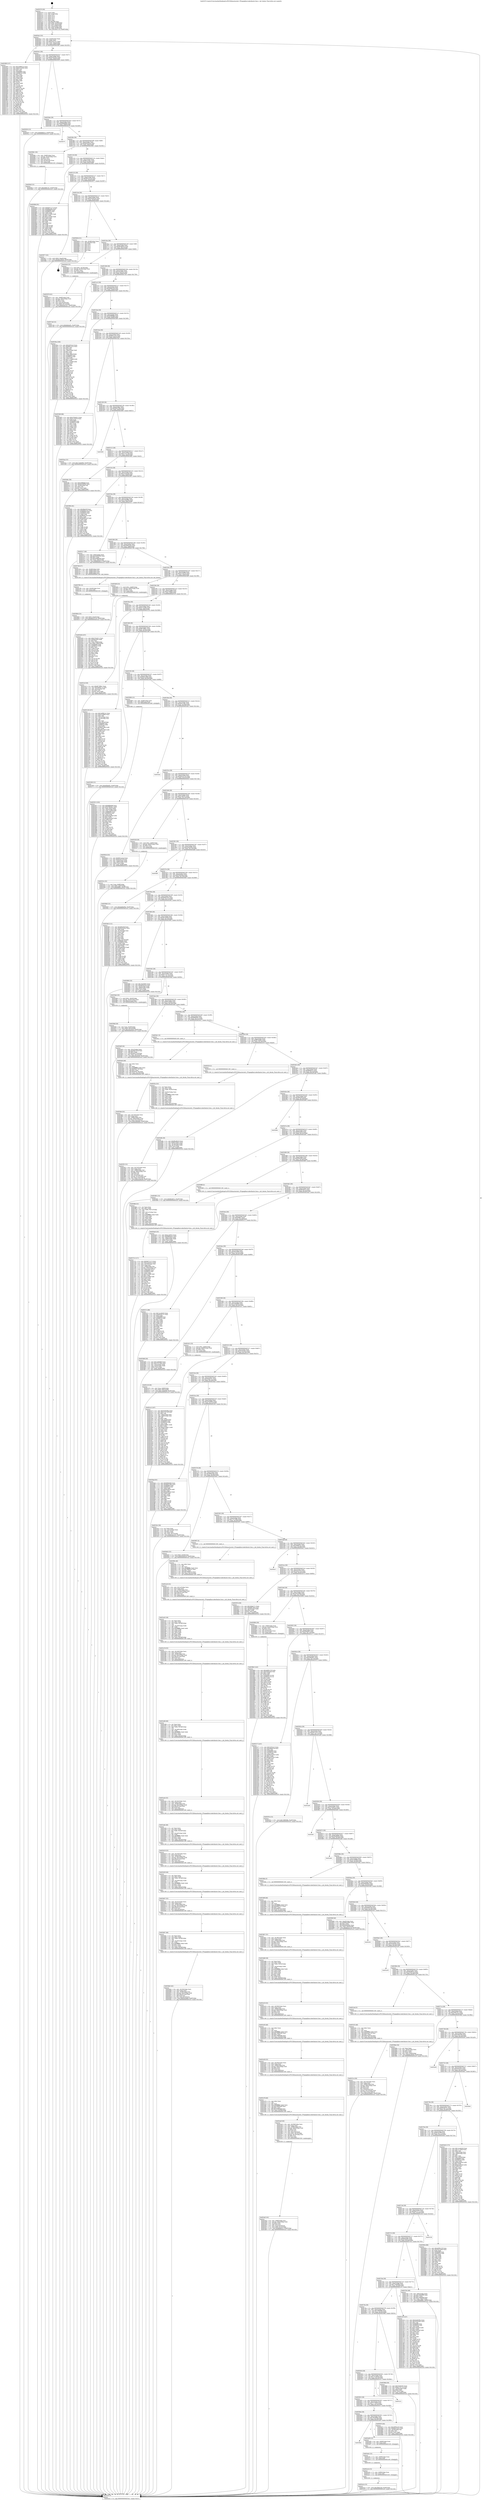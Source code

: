digraph "0x402070" {
  label = "0x402070 (/mnt/c/Users/mathe/Desktop/tcc/POCII/binaries/extr_FFmpeglibavcodecflashsv2enc.c_init_blocks_Final-ollvm.out::main(0))"
  labelloc = "t"
  node[shape=record]

  Entry [label="",width=0.3,height=0.3,shape=circle,fillcolor=black,style=filled]
  "0x4020a2" [label="{
     0x4020a2 [32]\l
     | [instrs]\l
     &nbsp;&nbsp;0x4020a2 \<+6\>: mov -0xa8(%rbp),%eax\l
     &nbsp;&nbsp;0x4020a8 \<+2\>: mov %eax,%ecx\l
     &nbsp;&nbsp;0x4020aa \<+6\>: sub $0x81dc2337,%ecx\l
     &nbsp;&nbsp;0x4020b0 \<+6\>: mov %eax,-0xac(%rbp)\l
     &nbsp;&nbsp;0x4020b6 \<+6\>: mov %ecx,-0xb0(%rbp)\l
     &nbsp;&nbsp;0x4020bc \<+6\>: je 000000000040309f \<main+0x102f\>\l
  }"]
  "0x40309f" [label="{
     0x40309f [137]\l
     | [instrs]\l
     &nbsp;&nbsp;0x40309f \<+5\>: mov $0x3a88813c,%eax\l
     &nbsp;&nbsp;0x4030a4 \<+5\>: mov $0xd1231f04,%ecx\l
     &nbsp;&nbsp;0x4030a9 \<+2\>: mov $0x1,%dl\l
     &nbsp;&nbsp;0x4030ab \<+2\>: xor %esi,%esi\l
     &nbsp;&nbsp;0x4030ad \<+7\>: mov 0x406068,%edi\l
     &nbsp;&nbsp;0x4030b4 \<+8\>: mov 0x406054,%r8d\l
     &nbsp;&nbsp;0x4030bc \<+3\>: sub $0x1,%esi\l
     &nbsp;&nbsp;0x4030bf \<+3\>: mov %edi,%r9d\l
     &nbsp;&nbsp;0x4030c2 \<+3\>: add %esi,%r9d\l
     &nbsp;&nbsp;0x4030c5 \<+4\>: imul %r9d,%edi\l
     &nbsp;&nbsp;0x4030c9 \<+3\>: and $0x1,%edi\l
     &nbsp;&nbsp;0x4030cc \<+3\>: cmp $0x0,%edi\l
     &nbsp;&nbsp;0x4030cf \<+4\>: sete %r10b\l
     &nbsp;&nbsp;0x4030d3 \<+4\>: cmp $0xa,%r8d\l
     &nbsp;&nbsp;0x4030d7 \<+4\>: setl %r11b\l
     &nbsp;&nbsp;0x4030db \<+3\>: mov %r10b,%bl\l
     &nbsp;&nbsp;0x4030de \<+3\>: xor $0xff,%bl\l
     &nbsp;&nbsp;0x4030e1 \<+3\>: mov %r11b,%r14b\l
     &nbsp;&nbsp;0x4030e4 \<+4\>: xor $0xff,%r14b\l
     &nbsp;&nbsp;0x4030e8 \<+3\>: xor $0x0,%dl\l
     &nbsp;&nbsp;0x4030eb \<+3\>: mov %bl,%r15b\l
     &nbsp;&nbsp;0x4030ee \<+4\>: and $0x0,%r15b\l
     &nbsp;&nbsp;0x4030f2 \<+3\>: and %dl,%r10b\l
     &nbsp;&nbsp;0x4030f5 \<+3\>: mov %r14b,%r12b\l
     &nbsp;&nbsp;0x4030f8 \<+4\>: and $0x0,%r12b\l
     &nbsp;&nbsp;0x4030fc \<+3\>: and %dl,%r11b\l
     &nbsp;&nbsp;0x4030ff \<+3\>: or %r10b,%r15b\l
     &nbsp;&nbsp;0x403102 \<+3\>: or %r11b,%r12b\l
     &nbsp;&nbsp;0x403105 \<+3\>: xor %r12b,%r15b\l
     &nbsp;&nbsp;0x403108 \<+3\>: or %r14b,%bl\l
     &nbsp;&nbsp;0x40310b \<+3\>: xor $0xff,%bl\l
     &nbsp;&nbsp;0x40310e \<+3\>: or $0x0,%dl\l
     &nbsp;&nbsp;0x403111 \<+2\>: and %dl,%bl\l
     &nbsp;&nbsp;0x403113 \<+3\>: or %bl,%r15b\l
     &nbsp;&nbsp;0x403116 \<+4\>: test $0x1,%r15b\l
     &nbsp;&nbsp;0x40311a \<+3\>: cmovne %ecx,%eax\l
     &nbsp;&nbsp;0x40311d \<+6\>: mov %eax,-0xa8(%rbp)\l
     &nbsp;&nbsp;0x403123 \<+5\>: jmp 0000000000403ccd \<main+0x1c5d\>\l
  }"]
  "0x4020c2" [label="{
     0x4020c2 [28]\l
     | [instrs]\l
     &nbsp;&nbsp;0x4020c2 \<+5\>: jmp 00000000004020c7 \<main+0x57\>\l
     &nbsp;&nbsp;0x4020c7 \<+6\>: mov -0xac(%rbp),%eax\l
     &nbsp;&nbsp;0x4020cd \<+5\>: sub $0x85e30283,%eax\l
     &nbsp;&nbsp;0x4020d2 \<+6\>: mov %eax,-0xb4(%rbp)\l
     &nbsp;&nbsp;0x4020d8 \<+6\>: je 0000000000403050 \<main+0xfe0\>\l
  }"]
  Exit [label="",width=0.3,height=0.3,shape=circle,fillcolor=black,style=filled,peripheries=2]
  "0x403050" [label="{
     0x403050 [15]\l
     | [instrs]\l
     &nbsp;&nbsp;0x403050 \<+10\>: movl $0xfbbfd2c2,-0xa8(%rbp)\l
     &nbsp;&nbsp;0x40305a \<+5\>: jmp 0000000000403ccd \<main+0x1c5d\>\l
  }"]
  "0x4020de" [label="{
     0x4020de [28]\l
     | [instrs]\l
     &nbsp;&nbsp;0x4020de \<+5\>: jmp 00000000004020e3 \<main+0x73\>\l
     &nbsp;&nbsp;0x4020e3 \<+6\>: mov -0xac(%rbp),%eax\l
     &nbsp;&nbsp;0x4020e9 \<+5\>: sub $0x8d8defe6,%eax\l
     &nbsp;&nbsp;0x4020ee \<+6\>: mov %eax,-0xb8(%rbp)\l
     &nbsp;&nbsp;0x4020f4 \<+6\>: je 0000000000403b70 \<main+0x1b00\>\l
  }"]
  "0x403a2a" [label="{
     0x403a2a [15]\l
     | [instrs]\l
     &nbsp;&nbsp;0x403a2a \<+10\>: movl $0x2f6e42a6,-0xa8(%rbp)\l
     &nbsp;&nbsp;0x403a34 \<+5\>: jmp 0000000000403ccd \<main+0x1c5d\>\l
  }"]
  "0x403b70" [label="{
     0x403b70\l
  }", style=dashed]
  "0x4020fa" [label="{
     0x4020fa [28]\l
     | [instrs]\l
     &nbsp;&nbsp;0x4020fa \<+5\>: jmp 00000000004020ff \<main+0x8f\>\l
     &nbsp;&nbsp;0x4020ff \<+6\>: mov -0xac(%rbp),%eax\l
     &nbsp;&nbsp;0x402105 \<+5\>: sub $0x8e05d2aa,%eax\l
     &nbsp;&nbsp;0x40210a \<+6\>: mov %eax,-0xbc(%rbp)\l
     &nbsp;&nbsp;0x402110 \<+6\>: je 00000000004039b1 \<main+0x1941\>\l
  }"]
  "0x403a1b" [label="{
     0x403a1b [15]\l
     | [instrs]\l
     &nbsp;&nbsp;0x403a1b \<+7\>: mov -0x98(%rbp),%rax\l
     &nbsp;&nbsp;0x403a22 \<+3\>: mov %rax,%rdi\l
     &nbsp;&nbsp;0x403a25 \<+5\>: call 0000000000401030 \<free@plt\>\l
     | [calls]\l
     &nbsp;&nbsp;0x401030 \{1\} (unknown)\l
  }"]
  "0x4039b1" [label="{
     0x4039b1 [30]\l
     | [instrs]\l
     &nbsp;&nbsp;0x4039b1 \<+4\>: mov -0x68(%rbp),%rax\l
     &nbsp;&nbsp;0x4039b5 \<+7\>: movslq -0xa4(%rbp),%rcx\l
     &nbsp;&nbsp;0x4039bc \<+4\>: shl $0x5,%rcx\l
     &nbsp;&nbsp;0x4039c0 \<+3\>: add %rcx,%rax\l
     &nbsp;&nbsp;0x4039c3 \<+4\>: mov 0x18(%rax),%rax\l
     &nbsp;&nbsp;0x4039c7 \<+3\>: mov %rax,%rdi\l
     &nbsp;&nbsp;0x4039ca \<+5\>: call 0000000000401030 \<free@plt\>\l
     | [calls]\l
     &nbsp;&nbsp;0x401030 \{1\} (unknown)\l
  }"]
  "0x402116" [label="{
     0x402116 [28]\l
     | [instrs]\l
     &nbsp;&nbsp;0x402116 \<+5\>: jmp 000000000040211b \<main+0xab\>\l
     &nbsp;&nbsp;0x40211b \<+6\>: mov -0xac(%rbp),%eax\l
     &nbsp;&nbsp;0x402121 \<+5\>: sub $0x8ea254a5,%eax\l
     &nbsp;&nbsp;0x402126 \<+6\>: mov %eax,-0xc0(%rbp)\l
     &nbsp;&nbsp;0x40212c \<+6\>: je 000000000040369d \<main+0x162d\>\l
  }"]
  "0x403a0c" [label="{
     0x403a0c [15]\l
     | [instrs]\l
     &nbsp;&nbsp;0x403a0c \<+7\>: mov -0x88(%rbp),%rax\l
     &nbsp;&nbsp;0x403a13 \<+3\>: mov %rax,%rdi\l
     &nbsp;&nbsp;0x403a16 \<+5\>: call 0000000000401030 \<free@plt\>\l
     | [calls]\l
     &nbsp;&nbsp;0x401030 \{1\} (unknown)\l
  }"]
  "0x40369d" [label="{
     0x40369d [91]\l
     | [instrs]\l
     &nbsp;&nbsp;0x40369d \<+5\>: mov $0x6e872173,%eax\l
     &nbsp;&nbsp;0x4036a2 \<+5\>: mov $0x964c00e,%ecx\l
     &nbsp;&nbsp;0x4036a7 \<+7\>: mov 0x406068,%edx\l
     &nbsp;&nbsp;0x4036ae \<+7\>: mov 0x406054,%esi\l
     &nbsp;&nbsp;0x4036b5 \<+2\>: mov %edx,%edi\l
     &nbsp;&nbsp;0x4036b7 \<+6\>: sub $0x1c25c0f3,%edi\l
     &nbsp;&nbsp;0x4036bd \<+3\>: sub $0x1,%edi\l
     &nbsp;&nbsp;0x4036c0 \<+6\>: add $0x1c25c0f3,%edi\l
     &nbsp;&nbsp;0x4036c6 \<+3\>: imul %edi,%edx\l
     &nbsp;&nbsp;0x4036c9 \<+3\>: and $0x1,%edx\l
     &nbsp;&nbsp;0x4036cc \<+3\>: cmp $0x0,%edx\l
     &nbsp;&nbsp;0x4036cf \<+4\>: sete %r8b\l
     &nbsp;&nbsp;0x4036d3 \<+3\>: cmp $0xa,%esi\l
     &nbsp;&nbsp;0x4036d6 \<+4\>: setl %r9b\l
     &nbsp;&nbsp;0x4036da \<+3\>: mov %r8b,%r10b\l
     &nbsp;&nbsp;0x4036dd \<+3\>: and %r9b,%r10b\l
     &nbsp;&nbsp;0x4036e0 \<+3\>: xor %r9b,%r8b\l
     &nbsp;&nbsp;0x4036e3 \<+3\>: or %r8b,%r10b\l
     &nbsp;&nbsp;0x4036e6 \<+4\>: test $0x1,%r10b\l
     &nbsp;&nbsp;0x4036ea \<+3\>: cmovne %ecx,%eax\l
     &nbsp;&nbsp;0x4036ed \<+6\>: mov %eax,-0xa8(%rbp)\l
     &nbsp;&nbsp;0x4036f3 \<+5\>: jmp 0000000000403ccd \<main+0x1c5d\>\l
  }"]
  "0x402132" [label="{
     0x402132 [28]\l
     | [instrs]\l
     &nbsp;&nbsp;0x402132 \<+5\>: jmp 0000000000402137 \<main+0xc7\>\l
     &nbsp;&nbsp;0x402137 \<+6\>: mov -0xac(%rbp),%eax\l
     &nbsp;&nbsp;0x40213d \<+5\>: sub $0x902ca51d,%eax\l
     &nbsp;&nbsp;0x402142 \<+6\>: mov %eax,-0xc4(%rbp)\l
     &nbsp;&nbsp;0x402148 \<+6\>: je 0000000000403977 \<main+0x1907\>\l
  }"]
  "0x40286a" [label="{
     0x40286a\l
  }", style=dashed]
  "0x403977" [label="{
     0x403977 [25]\l
     | [instrs]\l
     &nbsp;&nbsp;0x403977 \<+10\>: movl $0x0,-0xa4(%rbp)\l
     &nbsp;&nbsp;0x403981 \<+10\>: movl $0xebc20058,-0xa8(%rbp)\l
     &nbsp;&nbsp;0x40398b \<+5\>: jmp 0000000000403ccd \<main+0x1c5d\>\l
  }"]
  "0x40214e" [label="{
     0x40214e [28]\l
     | [instrs]\l
     &nbsp;&nbsp;0x40214e \<+5\>: jmp 0000000000402153 \<main+0xe3\>\l
     &nbsp;&nbsp;0x402153 \<+6\>: mov -0xac(%rbp),%eax\l
     &nbsp;&nbsp;0x402159 \<+5\>: sub $0x91b5d51b,%eax\l
     &nbsp;&nbsp;0x40215e \<+6\>: mov %eax,-0xc8(%rbp)\l
     &nbsp;&nbsp;0x402164 \<+6\>: je 0000000000403b5b \<main+0x1aeb\>\l
  }"]
  "0x403a00" [label="{
     0x403a00 [12]\l
     | [instrs]\l
     &nbsp;&nbsp;0x403a00 \<+4\>: mov -0x68(%rbp),%rax\l
     &nbsp;&nbsp;0x403a04 \<+3\>: mov %rax,%rdi\l
     &nbsp;&nbsp;0x403a07 \<+5\>: call 0000000000401030 \<free@plt\>\l
     | [calls]\l
     &nbsp;&nbsp;0x401030 \{1\} (unknown)\l
  }"]
  "0x403b5b" [label="{
     0x403b5b [21]\l
     | [instrs]\l
     &nbsp;&nbsp;0x403b5b \<+3\>: mov -0x38(%rbp),%eax\l
     &nbsp;&nbsp;0x403b5e \<+7\>: add $0x208,%rsp\l
     &nbsp;&nbsp;0x403b65 \<+1\>: pop %rbx\l
     &nbsp;&nbsp;0x403b66 \<+2\>: pop %r12\l
     &nbsp;&nbsp;0x403b68 \<+2\>: pop %r13\l
     &nbsp;&nbsp;0x403b6a \<+2\>: pop %r14\l
     &nbsp;&nbsp;0x403b6c \<+2\>: pop %r15\l
     &nbsp;&nbsp;0x403b6e \<+1\>: pop %rbp\l
     &nbsp;&nbsp;0x403b6f \<+1\>: ret\l
  }"]
  "0x40216a" [label="{
     0x40216a [28]\l
     | [instrs]\l
     &nbsp;&nbsp;0x40216a \<+5\>: jmp 000000000040216f \<main+0xff\>\l
     &nbsp;&nbsp;0x40216f \<+6\>: mov -0xac(%rbp),%eax\l
     &nbsp;&nbsp;0x402175 \<+5\>: sub $0x9f5a8b16,%eax\l
     &nbsp;&nbsp;0x40217a \<+6\>: mov %eax,-0xcc(%rbp)\l
     &nbsp;&nbsp;0x402180 \<+6\>: je 000000000040305f \<main+0xfef\>\l
  }"]
  "0x4039cf" [label="{
     0x4039cf [15]\l
     | [instrs]\l
     &nbsp;&nbsp;0x4039cf \<+10\>: movl $0x58487cf7,-0xa8(%rbp)\l
     &nbsp;&nbsp;0x4039d9 \<+5\>: jmp 0000000000403ccd \<main+0x1c5d\>\l
  }"]
  "0x40305f" [label="{
     0x40305f [23]\l
     | [instrs]\l
     &nbsp;&nbsp;0x40305f \<+7\>: movl $0x1,-0x78(%rbp)\l
     &nbsp;&nbsp;0x403066 \<+4\>: movslq -0x78(%rbp),%rax\l
     &nbsp;&nbsp;0x40306a \<+4\>: shl $0x2,%rax\l
     &nbsp;&nbsp;0x40306e \<+3\>: mov %rax,%rdi\l
     &nbsp;&nbsp;0x403071 \<+5\>: call 0000000000401050 \<malloc@plt\>\l
     | [calls]\l
     &nbsp;&nbsp;0x401050 \{1\} (unknown)\l
  }"]
  "0x402186" [label="{
     0x402186 [28]\l
     | [instrs]\l
     &nbsp;&nbsp;0x402186 \<+5\>: jmp 000000000040218b \<main+0x11b\>\l
     &nbsp;&nbsp;0x40218b \<+6\>: mov -0xac(%rbp),%eax\l
     &nbsp;&nbsp;0x402191 \<+5\>: sub $0xa1ba597e,%eax\l
     &nbsp;&nbsp;0x402196 \<+6\>: mov %eax,-0xd0(%rbp)\l
     &nbsp;&nbsp;0x40219c \<+6\>: je 00000000004037a6 \<main+0x1736\>\l
  }"]
  "0x4038b2" [label="{
     0x4038b2 [142]\l
     | [instrs]\l
     &nbsp;&nbsp;0x4038b2 \<+5\>: mov $0x4e895139,%edx\l
     &nbsp;&nbsp;0x4038b7 \<+5\>: mov $0xe59d54a4,%esi\l
     &nbsp;&nbsp;0x4038bc \<+3\>: mov $0x1,%r8b\l
     &nbsp;&nbsp;0x4038bf \<+3\>: xor %r9d,%r9d\l
     &nbsp;&nbsp;0x4038c2 \<+8\>: mov 0x406068,%r10d\l
     &nbsp;&nbsp;0x4038ca \<+8\>: mov 0x406054,%r11d\l
     &nbsp;&nbsp;0x4038d2 \<+4\>: sub $0x1,%r9d\l
     &nbsp;&nbsp;0x4038d6 \<+3\>: mov %r10d,%ebx\l
     &nbsp;&nbsp;0x4038d9 \<+3\>: add %r9d,%ebx\l
     &nbsp;&nbsp;0x4038dc \<+4\>: imul %ebx,%r10d\l
     &nbsp;&nbsp;0x4038e0 \<+4\>: and $0x1,%r10d\l
     &nbsp;&nbsp;0x4038e4 \<+4\>: cmp $0x0,%r10d\l
     &nbsp;&nbsp;0x4038e8 \<+4\>: sete %r14b\l
     &nbsp;&nbsp;0x4038ec \<+4\>: cmp $0xa,%r11d\l
     &nbsp;&nbsp;0x4038f0 \<+4\>: setl %r15b\l
     &nbsp;&nbsp;0x4038f4 \<+3\>: mov %r14b,%r12b\l
     &nbsp;&nbsp;0x4038f7 \<+4\>: xor $0xff,%r12b\l
     &nbsp;&nbsp;0x4038fb \<+3\>: mov %r15b,%r13b\l
     &nbsp;&nbsp;0x4038fe \<+4\>: xor $0xff,%r13b\l
     &nbsp;&nbsp;0x403902 \<+4\>: xor $0x1,%r8b\l
     &nbsp;&nbsp;0x403906 \<+3\>: mov %r12b,%al\l
     &nbsp;&nbsp;0x403909 \<+2\>: and $0xff,%al\l
     &nbsp;&nbsp;0x40390b \<+3\>: and %r8b,%r14b\l
     &nbsp;&nbsp;0x40390e \<+3\>: mov %r13b,%cl\l
     &nbsp;&nbsp;0x403911 \<+3\>: and $0xff,%cl\l
     &nbsp;&nbsp;0x403914 \<+3\>: and %r8b,%r15b\l
     &nbsp;&nbsp;0x403917 \<+3\>: or %r14b,%al\l
     &nbsp;&nbsp;0x40391a \<+3\>: or %r15b,%cl\l
     &nbsp;&nbsp;0x40391d \<+2\>: xor %cl,%al\l
     &nbsp;&nbsp;0x40391f \<+3\>: or %r13b,%r12b\l
     &nbsp;&nbsp;0x403922 \<+4\>: xor $0xff,%r12b\l
     &nbsp;&nbsp;0x403926 \<+4\>: or $0x1,%r8b\l
     &nbsp;&nbsp;0x40392a \<+3\>: and %r8b,%r12b\l
     &nbsp;&nbsp;0x40392d \<+3\>: or %r12b,%al\l
     &nbsp;&nbsp;0x403930 \<+2\>: test $0x1,%al\l
     &nbsp;&nbsp;0x403932 \<+3\>: cmovne %esi,%edx\l
     &nbsp;&nbsp;0x403935 \<+6\>: mov %edx,-0xa8(%rbp)\l
     &nbsp;&nbsp;0x40393b \<+5\>: jmp 0000000000403ccd \<main+0x1c5d\>\l
  }"]
  "0x4037a6" [label="{
     0x4037a6 [15]\l
     | [instrs]\l
     &nbsp;&nbsp;0x4037a6 \<+10\>: movl $0x6efe4a92,-0xa8(%rbp)\l
     &nbsp;&nbsp;0x4037b0 \<+5\>: jmp 0000000000403ccd \<main+0x1c5d\>\l
  }"]
  "0x4021a2" [label="{
     0x4021a2 [28]\l
     | [instrs]\l
     &nbsp;&nbsp;0x4021a2 \<+5\>: jmp 00000000004021a7 \<main+0x137\>\l
     &nbsp;&nbsp;0x4021a7 \<+6\>: mov -0xac(%rbp),%eax\l
     &nbsp;&nbsp;0x4021ad \<+5\>: sub $0xadb6e1af,%eax\l
     &nbsp;&nbsp;0x4021b2 \<+6\>: mov %eax,-0xd4(%rbp)\l
     &nbsp;&nbsp;0x4021b8 \<+6\>: je 000000000040330a \<main+0x129a\>\l
  }"]
  "0x403804" [label="{
     0x403804 [25]\l
     | [instrs]\l
     &nbsp;&nbsp;0x403804 \<+10\>: movl $0x0,-0xa0(%rbp)\l
     &nbsp;&nbsp;0x40380e \<+10\>: movl $0xdd2c4750,-0xa8(%rbp)\l
     &nbsp;&nbsp;0x403818 \<+5\>: jmp 0000000000403ccd \<main+0x1c5d\>\l
  }"]
  "0x40330a" [label="{
     0x40330a [160]\l
     | [instrs]\l
     &nbsp;&nbsp;0x40330a \<+5\>: mov $0x5cf53ac5,%eax\l
     &nbsp;&nbsp;0x40330f \<+5\>: mov $0xbfb21a23,%ecx\l
     &nbsp;&nbsp;0x403314 \<+2\>: mov $0x1,%dl\l
     &nbsp;&nbsp;0x403316 \<+2\>: xor %esi,%esi\l
     &nbsp;&nbsp;0x403318 \<+3\>: mov -0x6c(%rbp),%edi\l
     &nbsp;&nbsp;0x40331b \<+3\>: sub $0x1,%esi\l
     &nbsp;&nbsp;0x40331e \<+2\>: sub %esi,%edi\l
     &nbsp;&nbsp;0x403320 \<+3\>: mov %edi,-0x6c(%rbp)\l
     &nbsp;&nbsp;0x403323 \<+7\>: mov 0x406068,%esi\l
     &nbsp;&nbsp;0x40332a \<+7\>: mov 0x406054,%edi\l
     &nbsp;&nbsp;0x403331 \<+3\>: mov %esi,%r8d\l
     &nbsp;&nbsp;0x403334 \<+7\>: add $0x2712da8f,%r8d\l
     &nbsp;&nbsp;0x40333b \<+4\>: sub $0x1,%r8d\l
     &nbsp;&nbsp;0x40333f \<+7\>: sub $0x2712da8f,%r8d\l
     &nbsp;&nbsp;0x403346 \<+4\>: imul %r8d,%esi\l
     &nbsp;&nbsp;0x40334a \<+3\>: and $0x1,%esi\l
     &nbsp;&nbsp;0x40334d \<+3\>: cmp $0x0,%esi\l
     &nbsp;&nbsp;0x403350 \<+4\>: sete %r9b\l
     &nbsp;&nbsp;0x403354 \<+3\>: cmp $0xa,%edi\l
     &nbsp;&nbsp;0x403357 \<+4\>: setl %r10b\l
     &nbsp;&nbsp;0x40335b \<+3\>: mov %r9b,%r11b\l
     &nbsp;&nbsp;0x40335e \<+4\>: xor $0xff,%r11b\l
     &nbsp;&nbsp;0x403362 \<+3\>: mov %r10b,%bl\l
     &nbsp;&nbsp;0x403365 \<+3\>: xor $0xff,%bl\l
     &nbsp;&nbsp;0x403368 \<+3\>: xor $0x0,%dl\l
     &nbsp;&nbsp;0x40336b \<+3\>: mov %r11b,%r14b\l
     &nbsp;&nbsp;0x40336e \<+4\>: and $0x0,%r14b\l
     &nbsp;&nbsp;0x403372 \<+3\>: and %dl,%r9b\l
     &nbsp;&nbsp;0x403375 \<+3\>: mov %bl,%r15b\l
     &nbsp;&nbsp;0x403378 \<+4\>: and $0x0,%r15b\l
     &nbsp;&nbsp;0x40337c \<+3\>: and %dl,%r10b\l
     &nbsp;&nbsp;0x40337f \<+3\>: or %r9b,%r14b\l
     &nbsp;&nbsp;0x403382 \<+3\>: or %r10b,%r15b\l
     &nbsp;&nbsp;0x403385 \<+3\>: xor %r15b,%r14b\l
     &nbsp;&nbsp;0x403388 \<+3\>: or %bl,%r11b\l
     &nbsp;&nbsp;0x40338b \<+4\>: xor $0xff,%r11b\l
     &nbsp;&nbsp;0x40338f \<+3\>: or $0x0,%dl\l
     &nbsp;&nbsp;0x403392 \<+3\>: and %dl,%r11b\l
     &nbsp;&nbsp;0x403395 \<+3\>: or %r11b,%r14b\l
     &nbsp;&nbsp;0x403398 \<+4\>: test $0x1,%r14b\l
     &nbsp;&nbsp;0x40339c \<+3\>: cmovne %ecx,%eax\l
     &nbsp;&nbsp;0x40339f \<+6\>: mov %eax,-0xa8(%rbp)\l
     &nbsp;&nbsp;0x4033a5 \<+5\>: jmp 0000000000403ccd \<main+0x1c5d\>\l
  }"]
  "0x4021be" [label="{
     0x4021be [28]\l
     | [instrs]\l
     &nbsp;&nbsp;0x4021be \<+5\>: jmp 00000000004021c3 \<main+0x153\>\l
     &nbsp;&nbsp;0x4021c3 \<+6\>: mov -0xac(%rbp),%eax\l
     &nbsp;&nbsp;0x4021c9 \<+5\>: sub $0xba8f96d8,%eax\l
     &nbsp;&nbsp;0x4021ce \<+6\>: mov %eax,-0xd8(%rbp)\l
     &nbsp;&nbsp;0x4021d4 \<+6\>: je 00000000004033b9 \<main+0x1349\>\l
  }"]
  "0x4037f8" [label="{
     0x4037f8 [12]\l
     | [instrs]\l
     &nbsp;&nbsp;0x4037f8 \<+4\>: mov -0x58(%rbp),%rcx\l
     &nbsp;&nbsp;0x4037fc \<+3\>: mov %rcx,%rdi\l
     &nbsp;&nbsp;0x4037ff \<+5\>: call 0000000000401030 \<free@plt\>\l
     | [calls]\l
     &nbsp;&nbsp;0x401030 \{1\} (unknown)\l
  }"]
  "0x4033b9" [label="{
     0x4033b9 [86]\l
     | [instrs]\l
     &nbsp;&nbsp;0x4033b9 \<+5\>: mov $0x4765d47c,%eax\l
     &nbsp;&nbsp;0x4033be \<+5\>: mov $0xca7367f3,%ecx\l
     &nbsp;&nbsp;0x4033c3 \<+2\>: xor %edx,%edx\l
     &nbsp;&nbsp;0x4033c5 \<+7\>: mov 0x406068,%esi\l
     &nbsp;&nbsp;0x4033cc \<+7\>: mov 0x406054,%edi\l
     &nbsp;&nbsp;0x4033d3 \<+3\>: sub $0x1,%edx\l
     &nbsp;&nbsp;0x4033d6 \<+3\>: mov %esi,%r8d\l
     &nbsp;&nbsp;0x4033d9 \<+3\>: add %edx,%r8d\l
     &nbsp;&nbsp;0x4033dc \<+4\>: imul %r8d,%esi\l
     &nbsp;&nbsp;0x4033e0 \<+3\>: and $0x1,%esi\l
     &nbsp;&nbsp;0x4033e3 \<+3\>: cmp $0x0,%esi\l
     &nbsp;&nbsp;0x4033e6 \<+4\>: sete %r9b\l
     &nbsp;&nbsp;0x4033ea \<+3\>: cmp $0xa,%edi\l
     &nbsp;&nbsp;0x4033ed \<+4\>: setl %r10b\l
     &nbsp;&nbsp;0x4033f1 \<+3\>: mov %r9b,%r11b\l
     &nbsp;&nbsp;0x4033f4 \<+3\>: and %r10b,%r11b\l
     &nbsp;&nbsp;0x4033f7 \<+3\>: xor %r10b,%r9b\l
     &nbsp;&nbsp;0x4033fa \<+3\>: or %r9b,%r11b\l
     &nbsp;&nbsp;0x4033fd \<+4\>: test $0x1,%r11b\l
     &nbsp;&nbsp;0x403401 \<+3\>: cmovne %ecx,%eax\l
     &nbsp;&nbsp;0x403404 \<+6\>: mov %eax,-0xa8(%rbp)\l
     &nbsp;&nbsp;0x40340a \<+5\>: jmp 0000000000403ccd \<main+0x1c5d\>\l
  }"]
  "0x4021da" [label="{
     0x4021da [28]\l
     | [instrs]\l
     &nbsp;&nbsp;0x4021da \<+5\>: jmp 00000000004021df \<main+0x16f\>\l
     &nbsp;&nbsp;0x4021df \<+6\>: mov -0xac(%rbp),%eax\l
     &nbsp;&nbsp;0x4021e5 \<+5\>: sub $0xbfb21a23,%eax\l
     &nbsp;&nbsp;0x4021ea \<+6\>: mov %eax,-0xdc(%rbp)\l
     &nbsp;&nbsp;0x4021f0 \<+6\>: je 00000000004033aa \<main+0x133a\>\l
  }"]
  "0x403731" [label="{
     0x403731 [117]\l
     | [instrs]\l
     &nbsp;&nbsp;0x403731 \<+5\>: mov $0x6e872173,%ecx\l
     &nbsp;&nbsp;0x403736 \<+5\>: mov $0xa1ba597e,%edx\l
     &nbsp;&nbsp;0x40373b \<+6\>: mov -0x220(%rbp),%esi\l
     &nbsp;&nbsp;0x403741 \<+3\>: imul %eax,%esi\l
     &nbsp;&nbsp;0x403744 \<+7\>: mov -0x98(%rbp),%r8\l
     &nbsp;&nbsp;0x40374b \<+7\>: movslq -0x9c(%rbp),%r9\l
     &nbsp;&nbsp;0x403752 \<+4\>: mov %esi,(%r8,%r9,4)\l
     &nbsp;&nbsp;0x403756 \<+7\>: mov 0x406068,%eax\l
     &nbsp;&nbsp;0x40375d \<+7\>: mov 0x406054,%esi\l
     &nbsp;&nbsp;0x403764 \<+2\>: mov %eax,%edi\l
     &nbsp;&nbsp;0x403766 \<+6\>: sub $0x51a3cffd,%edi\l
     &nbsp;&nbsp;0x40376c \<+3\>: sub $0x1,%edi\l
     &nbsp;&nbsp;0x40376f \<+6\>: add $0x51a3cffd,%edi\l
     &nbsp;&nbsp;0x403775 \<+3\>: imul %edi,%eax\l
     &nbsp;&nbsp;0x403778 \<+3\>: and $0x1,%eax\l
     &nbsp;&nbsp;0x40377b \<+3\>: cmp $0x0,%eax\l
     &nbsp;&nbsp;0x40377e \<+4\>: sete %r10b\l
     &nbsp;&nbsp;0x403782 \<+3\>: cmp $0xa,%esi\l
     &nbsp;&nbsp;0x403785 \<+4\>: setl %r11b\l
     &nbsp;&nbsp;0x403789 \<+3\>: mov %r10b,%bl\l
     &nbsp;&nbsp;0x40378c \<+3\>: and %r11b,%bl\l
     &nbsp;&nbsp;0x40378f \<+3\>: xor %r11b,%r10b\l
     &nbsp;&nbsp;0x403792 \<+3\>: or %r10b,%bl\l
     &nbsp;&nbsp;0x403795 \<+3\>: test $0x1,%bl\l
     &nbsp;&nbsp;0x403798 \<+3\>: cmovne %edx,%ecx\l
     &nbsp;&nbsp;0x40379b \<+6\>: mov %ecx,-0xa8(%rbp)\l
     &nbsp;&nbsp;0x4037a1 \<+5\>: jmp 0000000000403ccd \<main+0x1c5d\>\l
  }"]
  "0x4033aa" [label="{
     0x4033aa [15]\l
     | [instrs]\l
     &nbsp;&nbsp;0x4033aa \<+10\>: movl $0x72e4e006,-0xa8(%rbp)\l
     &nbsp;&nbsp;0x4033b4 \<+5\>: jmp 0000000000403ccd \<main+0x1c5d\>\l
  }"]
  "0x4021f6" [label="{
     0x4021f6 [28]\l
     | [instrs]\l
     &nbsp;&nbsp;0x4021f6 \<+5\>: jmp 00000000004021fb \<main+0x18b\>\l
     &nbsp;&nbsp;0x4021fb \<+6\>: mov -0xac(%rbp),%eax\l
     &nbsp;&nbsp;0x402201 \<+5\>: sub $0xbfde794a,%eax\l
     &nbsp;&nbsp;0x402206 \<+6\>: mov %eax,-0xe0(%rbp)\l
     &nbsp;&nbsp;0x40220c \<+6\>: je 0000000000402892 \<main+0x822\>\l
  }"]
  "0x4036fd" [label="{
     0x4036fd [52]\l
     | [instrs]\l
     &nbsp;&nbsp;0x4036fd \<+2\>: xor %ecx,%ecx\l
     &nbsp;&nbsp;0x4036ff \<+5\>: mov $0x2,%edx\l
     &nbsp;&nbsp;0x403704 \<+6\>: mov %edx,-0x21c(%rbp)\l
     &nbsp;&nbsp;0x40370a \<+1\>: cltd\l
     &nbsp;&nbsp;0x40370b \<+6\>: mov -0x21c(%rbp),%esi\l
     &nbsp;&nbsp;0x403711 \<+2\>: idiv %esi\l
     &nbsp;&nbsp;0x403713 \<+6\>: imul $0xfffffffe,%edx,%edx\l
     &nbsp;&nbsp;0x403719 \<+2\>: mov %ecx,%edi\l
     &nbsp;&nbsp;0x40371b \<+2\>: sub %edx,%edi\l
     &nbsp;&nbsp;0x40371d \<+2\>: mov %ecx,%edx\l
     &nbsp;&nbsp;0x40371f \<+3\>: sub $0x1,%edx\l
     &nbsp;&nbsp;0x403722 \<+2\>: add %edx,%edi\l
     &nbsp;&nbsp;0x403724 \<+2\>: sub %edi,%ecx\l
     &nbsp;&nbsp;0x403726 \<+6\>: mov %ecx,-0x220(%rbp)\l
     &nbsp;&nbsp;0x40372c \<+5\>: call 0000000000401160 \<next_i\>\l
     | [calls]\l
     &nbsp;&nbsp;0x401160 \{1\} (/mnt/c/Users/mathe/Desktop/tcc/POCII/binaries/extr_FFmpeglibavcodecflashsv2enc.c_init_blocks_Final-ollvm.out::next_i)\l
  }"]
  "0x402892" [label="{
     0x402892\l
  }", style=dashed]
  "0x402212" [label="{
     0x402212 [28]\l
     | [instrs]\l
     &nbsp;&nbsp;0x402212 \<+5\>: jmp 0000000000402217 \<main+0x1a7\>\l
     &nbsp;&nbsp;0x402217 \<+6\>: mov -0xac(%rbp),%eax\l
     &nbsp;&nbsp;0x40221d \<+5\>: sub $0xc114714f,%eax\l
     &nbsp;&nbsp;0x402222 \<+6\>: mov %eax,-0xe4(%rbp)\l
     &nbsp;&nbsp;0x402228 \<+6\>: je 0000000000402d6c \<main+0xcfc\>\l
  }"]
  "0x40284e" [label="{
     0x40284e [28]\l
     | [instrs]\l
     &nbsp;&nbsp;0x40284e \<+5\>: jmp 0000000000402853 \<main+0x7e3\>\l
     &nbsp;&nbsp;0x402853 \<+6\>: mov -0xac(%rbp),%eax\l
     &nbsp;&nbsp;0x402859 \<+5\>: sub $0x7de260be,%eax\l
     &nbsp;&nbsp;0x40285e \<+6\>: mov %eax,-0x1c8(%rbp)\l
     &nbsp;&nbsp;0x402864 \<+6\>: je 0000000000403a00 \<main+0x1990\>\l
  }"]
  "0x402d6c" [label="{
     0x402d6c [30]\l
     | [instrs]\l
     &nbsp;&nbsp;0x402d6c \<+5\>: mov $0xba8f96d8,%eax\l
     &nbsp;&nbsp;0x402d71 \<+5\>: mov $0x4a339099,%ecx\l
     &nbsp;&nbsp;0x402d76 \<+3\>: mov -0x2b(%rbp),%dl\l
     &nbsp;&nbsp;0x402d79 \<+3\>: test $0x1,%dl\l
     &nbsp;&nbsp;0x402d7c \<+3\>: cmovne %ecx,%eax\l
     &nbsp;&nbsp;0x402d7f \<+6\>: mov %eax,-0xa8(%rbp)\l
     &nbsp;&nbsp;0x402d85 \<+5\>: jmp 0000000000403ccd \<main+0x1c5d\>\l
  }"]
  "0x40222e" [label="{
     0x40222e [28]\l
     | [instrs]\l
     &nbsp;&nbsp;0x40222e \<+5\>: jmp 0000000000402233 \<main+0x1c3\>\l
     &nbsp;&nbsp;0x402233 \<+6\>: mov -0xac(%rbp),%eax\l
     &nbsp;&nbsp;0x402239 \<+5\>: sub $0xc1e2ec0d,%eax\l
     &nbsp;&nbsp;0x40223e \<+6\>: mov %eax,-0xe8(%rbp)\l
     &nbsp;&nbsp;0x402244 \<+6\>: je 0000000000402f85 \<main+0xf15\>\l
  }"]
  "0x40367f" [label="{
     0x40367f [30]\l
     | [instrs]\l
     &nbsp;&nbsp;0x40367f \<+5\>: mov $0xc8d92a2b,%eax\l
     &nbsp;&nbsp;0x403684 \<+5\>: mov $0x8ea254a5,%ecx\l
     &nbsp;&nbsp;0x403689 \<+3\>: mov -0x29(%rbp),%dl\l
     &nbsp;&nbsp;0x40368c \<+3\>: test $0x1,%dl\l
     &nbsp;&nbsp;0x40368f \<+3\>: cmovne %ecx,%eax\l
     &nbsp;&nbsp;0x403692 \<+6\>: mov %eax,-0xa8(%rbp)\l
     &nbsp;&nbsp;0x403698 \<+5\>: jmp 0000000000403ccd \<main+0x1c5d\>\l
  }"]
  "0x402f85" [label="{
     0x402f85 [91]\l
     | [instrs]\l
     &nbsp;&nbsp;0x402f85 \<+5\>: mov $0x4bbc05f,%eax\l
     &nbsp;&nbsp;0x402f8a \<+5\>: mov $0xeb005143,%ecx\l
     &nbsp;&nbsp;0x402f8f \<+7\>: mov 0x406068,%edx\l
     &nbsp;&nbsp;0x402f96 \<+7\>: mov 0x406054,%esi\l
     &nbsp;&nbsp;0x402f9d \<+2\>: mov %edx,%edi\l
     &nbsp;&nbsp;0x402f9f \<+6\>: sub $0x9836c1c0,%edi\l
     &nbsp;&nbsp;0x402fa5 \<+3\>: sub $0x1,%edi\l
     &nbsp;&nbsp;0x402fa8 \<+6\>: add $0x9836c1c0,%edi\l
     &nbsp;&nbsp;0x402fae \<+3\>: imul %edi,%edx\l
     &nbsp;&nbsp;0x402fb1 \<+3\>: and $0x1,%edx\l
     &nbsp;&nbsp;0x402fb4 \<+3\>: cmp $0x0,%edx\l
     &nbsp;&nbsp;0x402fb7 \<+4\>: sete %r8b\l
     &nbsp;&nbsp;0x402fbb \<+3\>: cmp $0xa,%esi\l
     &nbsp;&nbsp;0x402fbe \<+4\>: setl %r9b\l
     &nbsp;&nbsp;0x402fc2 \<+3\>: mov %r8b,%r10b\l
     &nbsp;&nbsp;0x402fc5 \<+3\>: and %r9b,%r10b\l
     &nbsp;&nbsp;0x402fc8 \<+3\>: xor %r9b,%r8b\l
     &nbsp;&nbsp;0x402fcb \<+3\>: or %r8b,%r10b\l
     &nbsp;&nbsp;0x402fce \<+4\>: test $0x1,%r10b\l
     &nbsp;&nbsp;0x402fd2 \<+3\>: cmovne %ecx,%eax\l
     &nbsp;&nbsp;0x402fd5 \<+6\>: mov %eax,-0xa8(%rbp)\l
     &nbsp;&nbsp;0x402fdb \<+5\>: jmp 0000000000403ccd \<main+0x1c5d\>\l
  }"]
  "0x40224a" [label="{
     0x40224a [28]\l
     | [instrs]\l
     &nbsp;&nbsp;0x40224a \<+5\>: jmp 000000000040224f \<main+0x1df\>\l
     &nbsp;&nbsp;0x40224f \<+6\>: mov -0xac(%rbp),%eax\l
     &nbsp;&nbsp;0x402255 \<+5\>: sub $0xc3de498a,%eax\l
     &nbsp;&nbsp;0x40225a \<+6\>: mov %eax,-0xec(%rbp)\l
     &nbsp;&nbsp;0x402260 \<+6\>: je 0000000000403517 \<main+0x14a7\>\l
  }"]
  "0x402832" [label="{
     0x402832 [28]\l
     | [instrs]\l
     &nbsp;&nbsp;0x402832 \<+5\>: jmp 0000000000402837 \<main+0x7c7\>\l
     &nbsp;&nbsp;0x402837 \<+6\>: mov -0xac(%rbp),%eax\l
     &nbsp;&nbsp;0x40283d \<+5\>: sub $0x7c7764cf,%eax\l
     &nbsp;&nbsp;0x402842 \<+6\>: mov %eax,-0x1c4(%rbp)\l
     &nbsp;&nbsp;0x402848 \<+6\>: je 000000000040367f \<main+0x160f\>\l
  }"]
  "0x403517" [label="{
     0x403517 [40]\l
     | [instrs]\l
     &nbsp;&nbsp;0x403517 \<+6\>: mov -0x8c(%rbp),%eax\l
     &nbsp;&nbsp;0x40351d \<+5\>: add $0x43068508,%eax\l
     &nbsp;&nbsp;0x403522 \<+3\>: add $0x1,%eax\l
     &nbsp;&nbsp;0x403525 \<+5\>: sub $0x43068508,%eax\l
     &nbsp;&nbsp;0x40352a \<+6\>: mov %eax,-0x8c(%rbp)\l
     &nbsp;&nbsp;0x403530 \<+10\>: movl $0x9b5b015,-0xa8(%rbp)\l
     &nbsp;&nbsp;0x40353a \<+5\>: jmp 0000000000403ccd \<main+0x1c5d\>\l
  }"]
  "0x402266" [label="{
     0x402266 [28]\l
     | [instrs]\l
     &nbsp;&nbsp;0x402266 \<+5\>: jmp 000000000040226b \<main+0x1fb\>\l
     &nbsp;&nbsp;0x40226b \<+6\>: mov -0xac(%rbp),%eax\l
     &nbsp;&nbsp;0x402271 \<+5\>: sub $0xc8d92a2b,%eax\l
     &nbsp;&nbsp;0x402276 \<+6\>: mov %eax,-0xf0(%rbp)\l
     &nbsp;&nbsp;0x40227c \<+6\>: je 00000000004037dd \<main+0x176d\>\l
  }"]
  "0x403c2c" [label="{
     0x403c2c\l
  }", style=dashed]
  "0x4037dd" [label="{
     0x4037dd [27]\l
     | [instrs]\l
     &nbsp;&nbsp;0x4037dd \<+4\>: mov -0x58(%rbp),%rdi\l
     &nbsp;&nbsp;0x4037e1 \<+4\>: mov -0x68(%rbp),%rsi\l
     &nbsp;&nbsp;0x4037e5 \<+7\>: mov -0x88(%rbp),%rdx\l
     &nbsp;&nbsp;0x4037ec \<+7\>: mov -0x98(%rbp),%rcx\l
     &nbsp;&nbsp;0x4037f3 \<+5\>: call 0000000000401240 \<init_blocks\>\l
     | [calls]\l
     &nbsp;&nbsp;0x401240 \{1\} (/mnt/c/Users/mathe/Desktop/tcc/POCII/binaries/extr_FFmpeglibavcodecflashsv2enc.c_init_blocks_Final-ollvm.out::init_blocks)\l
  }"]
  "0x402282" [label="{
     0x402282 [28]\l
     | [instrs]\l
     &nbsp;&nbsp;0x402282 \<+5\>: jmp 0000000000402287 \<main+0x217\>\l
     &nbsp;&nbsp;0x402287 \<+6\>: mov -0xac(%rbp),%eax\l
     &nbsp;&nbsp;0x40228d \<+5\>: sub $0xca7367f3,%eax\l
     &nbsp;&nbsp;0x402292 \<+6\>: mov %eax,-0xf4(%rbp)\l
     &nbsp;&nbsp;0x402298 \<+6\>: je 000000000040340f \<main+0x139f\>\l
  }"]
  "0x40355c" [label="{
     0x40355c [32]\l
     | [instrs]\l
     &nbsp;&nbsp;0x40355c \<+7\>: mov %rax,-0x98(%rbp)\l
     &nbsp;&nbsp;0x403563 \<+10\>: movl $0x0,-0x9c(%rbp)\l
     &nbsp;&nbsp;0x40356d \<+10\>: movl $0xfa4ffe1,-0xa8(%rbp)\l
     &nbsp;&nbsp;0x403577 \<+5\>: jmp 0000000000403ccd \<main+0x1c5d\>\l
  }"]
  "0x40340f" [label="{
     0x40340f [23]\l
     | [instrs]\l
     &nbsp;&nbsp;0x40340f \<+7\>: movl $0x1,-0x80(%rbp)\l
     &nbsp;&nbsp;0x403416 \<+4\>: movslq -0x80(%rbp),%rax\l
     &nbsp;&nbsp;0x40341a \<+4\>: shl $0x2,%rax\l
     &nbsp;&nbsp;0x40341e \<+3\>: mov %rax,%rdi\l
     &nbsp;&nbsp;0x403421 \<+5\>: call 0000000000401050 \<malloc@plt\>\l
     | [calls]\l
     &nbsp;&nbsp;0x401050 \{1\} (unknown)\l
  }"]
  "0x40229e" [label="{
     0x40229e [28]\l
     | [instrs]\l
     &nbsp;&nbsp;0x40229e \<+5\>: jmp 00000000004022a3 \<main+0x233\>\l
     &nbsp;&nbsp;0x4022a3 \<+6\>: mov -0xac(%rbp),%eax\l
     &nbsp;&nbsp;0x4022a9 \<+5\>: sub $0xcc5a86f3,%eax\l
     &nbsp;&nbsp;0x4022ae \<+6\>: mov %eax,-0xf8(%rbp)\l
     &nbsp;&nbsp;0x4022b4 \<+6\>: je 00000000004031cf \<main+0x115f\>\l
  }"]
  "0x4034ee" [label="{
     0x4034ee [41]\l
     | [instrs]\l
     &nbsp;&nbsp;0x4034ee \<+6\>: mov -0x218(%rbp),%ecx\l
     &nbsp;&nbsp;0x4034f4 \<+3\>: imul %eax,%ecx\l
     &nbsp;&nbsp;0x4034f7 \<+7\>: mov -0x88(%rbp),%rsi\l
     &nbsp;&nbsp;0x4034fe \<+7\>: movslq -0x8c(%rbp),%rdi\l
     &nbsp;&nbsp;0x403505 \<+3\>: mov %ecx,(%rsi,%rdi,4)\l
     &nbsp;&nbsp;0x403508 \<+10\>: movl $0xc3de498a,-0xa8(%rbp)\l
     &nbsp;&nbsp;0x403512 \<+5\>: jmp 0000000000403ccd \<main+0x1c5d\>\l
  }"]
  "0x4031cf" [label="{
     0x4031cf [30]\l
     | [instrs]\l
     &nbsp;&nbsp;0x4031cf \<+5\>: mov $0xd67399c1,%eax\l
     &nbsp;&nbsp;0x4031d4 \<+5\>: mov $0x56e9917a,%ecx\l
     &nbsp;&nbsp;0x4031d9 \<+3\>: mov -0x2a(%rbp),%dl\l
     &nbsp;&nbsp;0x4031dc \<+3\>: test $0x1,%dl\l
     &nbsp;&nbsp;0x4031df \<+3\>: cmovne %ecx,%eax\l
     &nbsp;&nbsp;0x4031e2 \<+6\>: mov %eax,-0xa8(%rbp)\l
     &nbsp;&nbsp;0x4031e8 \<+5\>: jmp 0000000000403ccd \<main+0x1c5d\>\l
  }"]
  "0x4022ba" [label="{
     0x4022ba [28]\l
     | [instrs]\l
     &nbsp;&nbsp;0x4022ba \<+5\>: jmp 00000000004022bf \<main+0x24f\>\l
     &nbsp;&nbsp;0x4022bf \<+6\>: mov -0xac(%rbp),%eax\l
     &nbsp;&nbsp;0x4022c5 \<+5\>: sub $0xd1231f04,%eax\l
     &nbsp;&nbsp;0x4022ca \<+6\>: mov %eax,-0xfc(%rbp)\l
     &nbsp;&nbsp;0x4022d0 \<+6\>: je 0000000000403128 \<main+0x10b8\>\l
  }"]
  "0x4034c6" [label="{
     0x4034c6 [40]\l
     | [instrs]\l
     &nbsp;&nbsp;0x4034c6 \<+5\>: mov $0x2,%ecx\l
     &nbsp;&nbsp;0x4034cb \<+1\>: cltd\l
     &nbsp;&nbsp;0x4034cc \<+2\>: idiv %ecx\l
     &nbsp;&nbsp;0x4034ce \<+6\>: imul $0xfffffffe,%edx,%ecx\l
     &nbsp;&nbsp;0x4034d4 \<+6\>: sub $0x93d1736,%ecx\l
     &nbsp;&nbsp;0x4034da \<+3\>: add $0x1,%ecx\l
     &nbsp;&nbsp;0x4034dd \<+6\>: add $0x93d1736,%ecx\l
     &nbsp;&nbsp;0x4034e3 \<+6\>: mov %ecx,-0x218(%rbp)\l
     &nbsp;&nbsp;0x4034e9 \<+5\>: call 0000000000401160 \<next_i\>\l
     | [calls]\l
     &nbsp;&nbsp;0x401160 \{1\} (/mnt/c/Users/mathe/Desktop/tcc/POCII/binaries/extr_FFmpeglibavcodecflashsv2enc.c_init_blocks_Final-ollvm.out::next_i)\l
  }"]
  "0x403128" [label="{
     0x403128 [167]\l
     | [instrs]\l
     &nbsp;&nbsp;0x403128 \<+5\>: mov $0x3a88813c,%eax\l
     &nbsp;&nbsp;0x40312d \<+5\>: mov $0xcc5a86f3,%ecx\l
     &nbsp;&nbsp;0x403132 \<+2\>: mov $0x1,%dl\l
     &nbsp;&nbsp;0x403134 \<+3\>: mov -0x7c(%rbp),%esi\l
     &nbsp;&nbsp;0x403137 \<+3\>: cmp -0x78(%rbp),%esi\l
     &nbsp;&nbsp;0x40313a \<+4\>: setl %dil\l
     &nbsp;&nbsp;0x40313e \<+4\>: and $0x1,%dil\l
     &nbsp;&nbsp;0x403142 \<+4\>: mov %dil,-0x2a(%rbp)\l
     &nbsp;&nbsp;0x403146 \<+7\>: mov 0x406068,%esi\l
     &nbsp;&nbsp;0x40314d \<+8\>: mov 0x406054,%r8d\l
     &nbsp;&nbsp;0x403155 \<+3\>: mov %esi,%r9d\l
     &nbsp;&nbsp;0x403158 \<+7\>: sub $0xd0012ef6,%r9d\l
     &nbsp;&nbsp;0x40315f \<+4\>: sub $0x1,%r9d\l
     &nbsp;&nbsp;0x403163 \<+7\>: add $0xd0012ef6,%r9d\l
     &nbsp;&nbsp;0x40316a \<+4\>: imul %r9d,%esi\l
     &nbsp;&nbsp;0x40316e \<+3\>: and $0x1,%esi\l
     &nbsp;&nbsp;0x403171 \<+3\>: cmp $0x0,%esi\l
     &nbsp;&nbsp;0x403174 \<+4\>: sete %dil\l
     &nbsp;&nbsp;0x403178 \<+4\>: cmp $0xa,%r8d\l
     &nbsp;&nbsp;0x40317c \<+4\>: setl %r10b\l
     &nbsp;&nbsp;0x403180 \<+3\>: mov %dil,%r11b\l
     &nbsp;&nbsp;0x403183 \<+4\>: xor $0xff,%r11b\l
     &nbsp;&nbsp;0x403187 \<+3\>: mov %r10b,%bl\l
     &nbsp;&nbsp;0x40318a \<+3\>: xor $0xff,%bl\l
     &nbsp;&nbsp;0x40318d \<+3\>: xor $0x1,%dl\l
     &nbsp;&nbsp;0x403190 \<+3\>: mov %r11b,%r14b\l
     &nbsp;&nbsp;0x403193 \<+4\>: and $0xff,%r14b\l
     &nbsp;&nbsp;0x403197 \<+3\>: and %dl,%dil\l
     &nbsp;&nbsp;0x40319a \<+3\>: mov %bl,%r15b\l
     &nbsp;&nbsp;0x40319d \<+4\>: and $0xff,%r15b\l
     &nbsp;&nbsp;0x4031a1 \<+3\>: and %dl,%r10b\l
     &nbsp;&nbsp;0x4031a4 \<+3\>: or %dil,%r14b\l
     &nbsp;&nbsp;0x4031a7 \<+3\>: or %r10b,%r15b\l
     &nbsp;&nbsp;0x4031aa \<+3\>: xor %r15b,%r14b\l
     &nbsp;&nbsp;0x4031ad \<+3\>: or %bl,%r11b\l
     &nbsp;&nbsp;0x4031b0 \<+4\>: xor $0xff,%r11b\l
     &nbsp;&nbsp;0x4031b4 \<+3\>: or $0x1,%dl\l
     &nbsp;&nbsp;0x4031b7 \<+3\>: and %dl,%r11b\l
     &nbsp;&nbsp;0x4031ba \<+3\>: or %r11b,%r14b\l
     &nbsp;&nbsp;0x4031bd \<+4\>: test $0x1,%r14b\l
     &nbsp;&nbsp;0x4031c1 \<+3\>: cmovne %ecx,%eax\l
     &nbsp;&nbsp;0x4031c4 \<+6\>: mov %eax,-0xa8(%rbp)\l
     &nbsp;&nbsp;0x4031ca \<+5\>: jmp 0000000000403ccd \<main+0x1c5d\>\l
  }"]
  "0x4022d6" [label="{
     0x4022d6 [28]\l
     | [instrs]\l
     &nbsp;&nbsp;0x4022d6 \<+5\>: jmp 00000000004022db \<main+0x26b\>\l
     &nbsp;&nbsp;0x4022db \<+6\>: mov -0xac(%rbp),%eax\l
     &nbsp;&nbsp;0x4022e1 \<+5\>: sub $0xd67399c1,%eax\l
     &nbsp;&nbsp;0x4022e6 \<+6\>: mov %eax,-0x100(%rbp)\l
     &nbsp;&nbsp;0x4022ec \<+6\>: je 0000000000403268 \<main+0x11f8\>\l
  }"]
  "0x403426" [label="{
     0x403426 [107]\l
     | [instrs]\l
     &nbsp;&nbsp;0x403426 \<+5\>: mov $0x4765d47c,%ecx\l
     &nbsp;&nbsp;0x40342b \<+5\>: mov $0x6da5fcb,%edx\l
     &nbsp;&nbsp;0x403430 \<+2\>: xor %esi,%esi\l
     &nbsp;&nbsp;0x403432 \<+7\>: mov %rax,-0x88(%rbp)\l
     &nbsp;&nbsp;0x403439 \<+10\>: movl $0x0,-0x8c(%rbp)\l
     &nbsp;&nbsp;0x403443 \<+8\>: mov 0x406068,%r8d\l
     &nbsp;&nbsp;0x40344b \<+8\>: mov 0x406054,%r9d\l
     &nbsp;&nbsp;0x403453 \<+3\>: sub $0x1,%esi\l
     &nbsp;&nbsp;0x403456 \<+3\>: mov %r8d,%r10d\l
     &nbsp;&nbsp;0x403459 \<+3\>: add %esi,%r10d\l
     &nbsp;&nbsp;0x40345c \<+4\>: imul %r10d,%r8d\l
     &nbsp;&nbsp;0x403460 \<+4\>: and $0x1,%r8d\l
     &nbsp;&nbsp;0x403464 \<+4\>: cmp $0x0,%r8d\l
     &nbsp;&nbsp;0x403468 \<+4\>: sete %r11b\l
     &nbsp;&nbsp;0x40346c \<+4\>: cmp $0xa,%r9d\l
     &nbsp;&nbsp;0x403470 \<+3\>: setl %bl\l
     &nbsp;&nbsp;0x403473 \<+3\>: mov %r11b,%r14b\l
     &nbsp;&nbsp;0x403476 \<+3\>: and %bl,%r14b\l
     &nbsp;&nbsp;0x403479 \<+3\>: xor %bl,%r11b\l
     &nbsp;&nbsp;0x40347c \<+3\>: or %r11b,%r14b\l
     &nbsp;&nbsp;0x40347f \<+4\>: test $0x1,%r14b\l
     &nbsp;&nbsp;0x403483 \<+3\>: cmovne %edx,%ecx\l
     &nbsp;&nbsp;0x403486 \<+6\>: mov %ecx,-0xa8(%rbp)\l
     &nbsp;&nbsp;0x40348c \<+5\>: jmp 0000000000403ccd \<main+0x1c5d\>\l
  }"]
  "0x403268" [label="{
     0x403268 [15]\l
     | [instrs]\l
     &nbsp;&nbsp;0x403268 \<+10\>: movl $0x40fafa92,-0xa8(%rbp)\l
     &nbsp;&nbsp;0x403272 \<+5\>: jmp 0000000000403ccd \<main+0x1c5d\>\l
  }"]
  "0x4022f2" [label="{
     0x4022f2 [28]\l
     | [instrs]\l
     &nbsp;&nbsp;0x4022f2 \<+5\>: jmp 00000000004022f7 \<main+0x287\>\l
     &nbsp;&nbsp;0x4022f7 \<+6\>: mov -0xac(%rbp),%eax\l
     &nbsp;&nbsp;0x4022fd \<+5\>: sub $0xdbd51dfd,%eax\l
     &nbsp;&nbsp;0x402302 \<+6\>: mov %eax,-0x104(%rbp)\l
     &nbsp;&nbsp;0x402308 \<+6\>: je 0000000000402908 \<main+0x898\>\l
  }"]
  "0x40321a" [label="{
     0x40321a [50]\l
     | [instrs]\l
     &nbsp;&nbsp;0x40321a \<+6\>: mov -0x214(%rbp),%ecx\l
     &nbsp;&nbsp;0x403220 \<+3\>: imul %eax,%ecx\l
     &nbsp;&nbsp;0x403223 \<+4\>: mov -0x68(%rbp),%rsi\l
     &nbsp;&nbsp;0x403227 \<+4\>: movslq -0x6c(%rbp),%rdi\l
     &nbsp;&nbsp;0x40322b \<+4\>: shl $0x5,%rdi\l
     &nbsp;&nbsp;0x40322f \<+3\>: add %rdi,%rsi\l
     &nbsp;&nbsp;0x403232 \<+4\>: mov 0x18(%rsi),%rsi\l
     &nbsp;&nbsp;0x403236 \<+4\>: movslq -0x7c(%rbp),%rdi\l
     &nbsp;&nbsp;0x40323a \<+3\>: mov %ecx,(%rsi,%rdi,4)\l
     &nbsp;&nbsp;0x40323d \<+10\>: movl $0x2d194d63,-0xa8(%rbp)\l
     &nbsp;&nbsp;0x403247 \<+5\>: jmp 0000000000403ccd \<main+0x1c5d\>\l
  }"]
  "0x402908" [label="{
     0x402908 [13]\l
     | [instrs]\l
     &nbsp;&nbsp;0x402908 \<+4\>: mov -0x48(%rbp),%rax\l
     &nbsp;&nbsp;0x40290c \<+4\>: mov 0x8(%rax),%rdi\l
     &nbsp;&nbsp;0x402910 \<+5\>: call 0000000000401060 \<atoi@plt\>\l
     | [calls]\l
     &nbsp;&nbsp;0x401060 \{1\} (unknown)\l
  }"]
  "0x40230e" [label="{
     0x40230e [28]\l
     | [instrs]\l
     &nbsp;&nbsp;0x40230e \<+5\>: jmp 0000000000402313 \<main+0x2a3\>\l
     &nbsp;&nbsp;0x402313 \<+6\>: mov -0xac(%rbp),%eax\l
     &nbsp;&nbsp;0x402319 \<+5\>: sub $0xdc013c6c,%eax\l
     &nbsp;&nbsp;0x40231e \<+6\>: mov %eax,-0x108(%rbp)\l
     &nbsp;&nbsp;0x402324 \<+6\>: je 0000000000403cbe \<main+0x1c4e\>\l
  }"]
  "0x4031f2" [label="{
     0x4031f2 [40]\l
     | [instrs]\l
     &nbsp;&nbsp;0x4031f2 \<+5\>: mov $0x2,%ecx\l
     &nbsp;&nbsp;0x4031f7 \<+1\>: cltd\l
     &nbsp;&nbsp;0x4031f8 \<+2\>: idiv %ecx\l
     &nbsp;&nbsp;0x4031fa \<+6\>: imul $0xfffffffe,%edx,%ecx\l
     &nbsp;&nbsp;0x403200 \<+6\>: sub $0xe5aaf734,%ecx\l
     &nbsp;&nbsp;0x403206 \<+3\>: add $0x1,%ecx\l
     &nbsp;&nbsp;0x403209 \<+6\>: add $0xe5aaf734,%ecx\l
     &nbsp;&nbsp;0x40320f \<+6\>: mov %ecx,-0x214(%rbp)\l
     &nbsp;&nbsp;0x403215 \<+5\>: call 0000000000401160 \<next_i\>\l
     | [calls]\l
     &nbsp;&nbsp;0x401160 \{1\} (/mnt/c/Users/mathe/Desktop/tcc/POCII/binaries/extr_FFmpeglibavcodecflashsv2enc.c_init_blocks_Final-ollvm.out::next_i)\l
  }"]
  "0x403cbe" [label="{
     0x403cbe\l
  }", style=dashed]
  "0x40232a" [label="{
     0x40232a [28]\l
     | [instrs]\l
     &nbsp;&nbsp;0x40232a \<+5\>: jmp 000000000040232f \<main+0x2bf\>\l
     &nbsp;&nbsp;0x40232f \<+6\>: mov -0xac(%rbp),%eax\l
     &nbsp;&nbsp;0x402335 \<+5\>: sub $0xdd2c4750,%eax\l
     &nbsp;&nbsp;0x40233a \<+6\>: mov %eax,-0x10c(%rbp)\l
     &nbsp;&nbsp;0x402340 \<+6\>: je 000000000040381d \<main+0x17ad\>\l
  }"]
  "0x403076" [label="{
     0x403076 [41]\l
     | [instrs]\l
     &nbsp;&nbsp;0x403076 \<+4\>: mov -0x68(%rbp),%rdi\l
     &nbsp;&nbsp;0x40307a \<+4\>: movslq -0x6c(%rbp),%rcx\l
     &nbsp;&nbsp;0x40307e \<+4\>: shl $0x5,%rcx\l
     &nbsp;&nbsp;0x403082 \<+3\>: add %rcx,%rdi\l
     &nbsp;&nbsp;0x403085 \<+4\>: mov %rax,0x18(%rdi)\l
     &nbsp;&nbsp;0x403089 \<+7\>: movl $0x0,-0x7c(%rbp)\l
     &nbsp;&nbsp;0x403090 \<+10\>: movl $0x81dc2337,-0xa8(%rbp)\l
     &nbsp;&nbsp;0x40309a \<+5\>: jmp 0000000000403ccd \<main+0x1c5d\>\l
  }"]
  "0x40381d" [label="{
     0x40381d [33]\l
     | [instrs]\l
     &nbsp;&nbsp;0x40381d \<+5\>: mov $0x902ca51d,%eax\l
     &nbsp;&nbsp;0x403822 \<+5\>: mov $0x655e37ff,%ecx\l
     &nbsp;&nbsp;0x403827 \<+6\>: mov -0xa0(%rbp),%edx\l
     &nbsp;&nbsp;0x40382d \<+3\>: cmp -0x60(%rbp),%edx\l
     &nbsp;&nbsp;0x403830 \<+3\>: cmovl %ecx,%eax\l
     &nbsp;&nbsp;0x403833 \<+6\>: mov %eax,-0xa8(%rbp)\l
     &nbsp;&nbsp;0x403839 \<+5\>: jmp 0000000000403ccd \<main+0x1c5d\>\l
  }"]
  "0x402346" [label="{
     0x402346 [28]\l
     | [instrs]\l
     &nbsp;&nbsp;0x402346 \<+5\>: jmp 000000000040234b \<main+0x2db\>\l
     &nbsp;&nbsp;0x40234b \<+6\>: mov -0xac(%rbp),%eax\l
     &nbsp;&nbsp;0x402351 \<+5\>: sub $0xe1c4f352,%eax\l
     &nbsp;&nbsp;0x402356 \<+6\>: mov %eax,-0x110(%rbp)\l
     &nbsp;&nbsp;0x40235c \<+6\>: je 000000000040353f \<main+0x14cf\>\l
  }"]
  "0x402f52" [label="{
     0x402f52 [51]\l
     | [instrs]\l
     &nbsp;&nbsp;0x402f52 \<+6\>: mov -0x210(%rbp),%ecx\l
     &nbsp;&nbsp;0x402f58 \<+3\>: imul %eax,%ecx\l
     &nbsp;&nbsp;0x402f5b \<+4\>: mov -0x68(%rbp),%r8\l
     &nbsp;&nbsp;0x402f5f \<+4\>: movslq -0x6c(%rbp),%r9\l
     &nbsp;&nbsp;0x402f63 \<+4\>: shl $0x5,%r9\l
     &nbsp;&nbsp;0x402f67 \<+3\>: add %r9,%r8\l
     &nbsp;&nbsp;0x402f6a \<+4\>: mov 0x10(%r8),%r8\l
     &nbsp;&nbsp;0x402f6e \<+4\>: movslq -0x74(%rbp),%r9\l
     &nbsp;&nbsp;0x402f72 \<+4\>: mov %ecx,(%r8,%r9,4)\l
     &nbsp;&nbsp;0x402f76 \<+10\>: movl $0xc1e2ec0d,-0xa8(%rbp)\l
     &nbsp;&nbsp;0x402f80 \<+5\>: jmp 0000000000403ccd \<main+0x1c5d\>\l
  }"]
  "0x40353f" [label="{
     0x40353f [29]\l
     | [instrs]\l
     &nbsp;&nbsp;0x40353f \<+10\>: movl $0x1,-0x90(%rbp)\l
     &nbsp;&nbsp;0x403549 \<+7\>: movslq -0x90(%rbp),%rax\l
     &nbsp;&nbsp;0x403550 \<+4\>: shl $0x2,%rax\l
     &nbsp;&nbsp;0x403554 \<+3\>: mov %rax,%rdi\l
     &nbsp;&nbsp;0x403557 \<+5\>: call 0000000000401050 \<malloc@plt\>\l
     | [calls]\l
     &nbsp;&nbsp;0x401050 \{1\} (unknown)\l
  }"]
  "0x402362" [label="{
     0x402362 [28]\l
     | [instrs]\l
     &nbsp;&nbsp;0x402362 \<+5\>: jmp 0000000000402367 \<main+0x2f7\>\l
     &nbsp;&nbsp;0x402367 \<+6\>: mov -0xac(%rbp),%eax\l
     &nbsp;&nbsp;0x40236d \<+5\>: sub $0xe4a8568a,%eax\l
     &nbsp;&nbsp;0x402372 \<+6\>: mov %eax,-0x114(%rbp)\l
     &nbsp;&nbsp;0x402378 \<+6\>: je 0000000000403b8f \<main+0x1b1f\>\l
  }"]
  "0x402f1e" [label="{
     0x402f1e [52]\l
     | [instrs]\l
     &nbsp;&nbsp;0x402f1e \<+2\>: xor %ecx,%ecx\l
     &nbsp;&nbsp;0x402f20 \<+5\>: mov $0x2,%edx\l
     &nbsp;&nbsp;0x402f25 \<+6\>: mov %edx,-0x20c(%rbp)\l
     &nbsp;&nbsp;0x402f2b \<+1\>: cltd\l
     &nbsp;&nbsp;0x402f2c \<+6\>: mov -0x20c(%rbp),%esi\l
     &nbsp;&nbsp;0x402f32 \<+2\>: idiv %esi\l
     &nbsp;&nbsp;0x402f34 \<+6\>: imul $0xfffffffe,%edx,%edx\l
     &nbsp;&nbsp;0x402f3a \<+2\>: mov %ecx,%edi\l
     &nbsp;&nbsp;0x402f3c \<+2\>: sub %edx,%edi\l
     &nbsp;&nbsp;0x402f3e \<+2\>: mov %ecx,%edx\l
     &nbsp;&nbsp;0x402f40 \<+3\>: sub $0x1,%edx\l
     &nbsp;&nbsp;0x402f43 \<+2\>: add %edx,%edi\l
     &nbsp;&nbsp;0x402f45 \<+2\>: sub %edi,%ecx\l
     &nbsp;&nbsp;0x402f47 \<+6\>: mov %ecx,-0x210(%rbp)\l
     &nbsp;&nbsp;0x402f4d \<+5\>: call 0000000000401160 \<next_i\>\l
     | [calls]\l
     &nbsp;&nbsp;0x401160 \{1\} (/mnt/c/Users/mathe/Desktop/tcc/POCII/binaries/extr_FFmpeglibavcodecflashsv2enc.c_init_blocks_Final-ollvm.out::next_i)\l
  }"]
  "0x403b8f" [label="{
     0x403b8f\l
  }", style=dashed]
  "0x40237e" [label="{
     0x40237e [28]\l
     | [instrs]\l
     &nbsp;&nbsp;0x40237e \<+5\>: jmp 0000000000402383 \<main+0x313\>\l
     &nbsp;&nbsp;0x402383 \<+6\>: mov -0xac(%rbp),%eax\l
     &nbsp;&nbsp;0x402389 \<+5\>: sub $0xe59d54a4,%eax\l
     &nbsp;&nbsp;0x40238e \<+6\>: mov %eax,-0x118(%rbp)\l
     &nbsp;&nbsp;0x402394 \<+6\>: je 0000000000403940 \<main+0x18d0\>\l
  }"]
  "0x402ed2" [label="{
     0x402ed2 [41]\l
     | [instrs]\l
     &nbsp;&nbsp;0x402ed2 \<+4\>: mov -0x68(%rbp),%rsi\l
     &nbsp;&nbsp;0x402ed6 \<+4\>: movslq -0x6c(%rbp),%rdi\l
     &nbsp;&nbsp;0x402eda \<+4\>: shl $0x5,%rdi\l
     &nbsp;&nbsp;0x402ede \<+3\>: add %rdi,%rsi\l
     &nbsp;&nbsp;0x402ee1 \<+4\>: mov %rax,0x10(%rsi)\l
     &nbsp;&nbsp;0x402ee5 \<+7\>: movl $0x0,-0x74(%rbp)\l
     &nbsp;&nbsp;0x402eec \<+10\>: movl $0xfbbfd2c2,-0xa8(%rbp)\l
     &nbsp;&nbsp;0x402ef6 \<+5\>: jmp 0000000000403ccd \<main+0x1c5d\>\l
  }"]
  "0x403940" [label="{
     0x403940 [15]\l
     | [instrs]\l
     &nbsp;&nbsp;0x403940 \<+10\>: movl $0x4ab6a95b,-0xa8(%rbp)\l
     &nbsp;&nbsp;0x40394a \<+5\>: jmp 0000000000403ccd \<main+0x1c5d\>\l
  }"]
  "0x40239a" [label="{
     0x40239a [28]\l
     | [instrs]\l
     &nbsp;&nbsp;0x40239a \<+5\>: jmp 000000000040239f \<main+0x32f\>\l
     &nbsp;&nbsp;0x40239f \<+6\>: mov -0xac(%rbp),%eax\l
     &nbsp;&nbsp;0x4023a5 \<+5\>: sub $0xeb005143,%eax\l
     &nbsp;&nbsp;0x4023aa \<+6\>: mov %eax,-0x11c(%rbp)\l
     &nbsp;&nbsp;0x4023b0 \<+6\>: je 0000000000402fe0 \<main+0xf70\>\l
  }"]
  "0x402ea0" [label="{
     0x402ea0 [50]\l
     | [instrs]\l
     &nbsp;&nbsp;0x402ea0 \<+6\>: mov -0x208(%rbp),%ecx\l
     &nbsp;&nbsp;0x402ea6 \<+3\>: imul %eax,%ecx\l
     &nbsp;&nbsp;0x402ea9 \<+4\>: mov -0x68(%rbp),%rsi\l
     &nbsp;&nbsp;0x402ead \<+4\>: movslq -0x6c(%rbp),%rdi\l
     &nbsp;&nbsp;0x402eb1 \<+4\>: shl $0x5,%rdi\l
     &nbsp;&nbsp;0x402eb5 \<+3\>: add %rdi,%rsi\l
     &nbsp;&nbsp;0x402eb8 \<+3\>: mov %ecx,0xc(%rsi)\l
     &nbsp;&nbsp;0x402ebb \<+7\>: movl $0x1,-0x70(%rbp)\l
     &nbsp;&nbsp;0x402ec2 \<+4\>: movslq -0x70(%rbp),%rsi\l
     &nbsp;&nbsp;0x402ec6 \<+4\>: shl $0x2,%rsi\l
     &nbsp;&nbsp;0x402eca \<+3\>: mov %rsi,%rdi\l
     &nbsp;&nbsp;0x402ecd \<+5\>: call 0000000000401050 \<malloc@plt\>\l
     | [calls]\l
     &nbsp;&nbsp;0x401050 \{1\} (unknown)\l
  }"]
  "0x402fe0" [label="{
     0x402fe0 [112]\l
     | [instrs]\l
     &nbsp;&nbsp;0x402fe0 \<+5\>: mov $0x4bbc05f,%eax\l
     &nbsp;&nbsp;0x402fe5 \<+5\>: mov $0x85e30283,%ecx\l
     &nbsp;&nbsp;0x402fea \<+2\>: xor %edx,%edx\l
     &nbsp;&nbsp;0x402fec \<+3\>: mov -0x74(%rbp),%esi\l
     &nbsp;&nbsp;0x402fef \<+2\>: mov %edx,%edi\l
     &nbsp;&nbsp;0x402ff1 \<+2\>: sub %esi,%edi\l
     &nbsp;&nbsp;0x402ff3 \<+2\>: mov %edx,%esi\l
     &nbsp;&nbsp;0x402ff5 \<+3\>: sub $0x1,%esi\l
     &nbsp;&nbsp;0x402ff8 \<+2\>: add %esi,%edi\l
     &nbsp;&nbsp;0x402ffa \<+2\>: sub %edi,%edx\l
     &nbsp;&nbsp;0x402ffc \<+3\>: mov %edx,-0x74(%rbp)\l
     &nbsp;&nbsp;0x402fff \<+7\>: mov 0x406068,%edx\l
     &nbsp;&nbsp;0x403006 \<+7\>: mov 0x406054,%esi\l
     &nbsp;&nbsp;0x40300d \<+2\>: mov %edx,%edi\l
     &nbsp;&nbsp;0x40300f \<+6\>: sub $0xaabaef03,%edi\l
     &nbsp;&nbsp;0x403015 \<+3\>: sub $0x1,%edi\l
     &nbsp;&nbsp;0x403018 \<+6\>: add $0xaabaef03,%edi\l
     &nbsp;&nbsp;0x40301e \<+3\>: imul %edi,%edx\l
     &nbsp;&nbsp;0x403021 \<+3\>: and $0x1,%edx\l
     &nbsp;&nbsp;0x403024 \<+3\>: cmp $0x0,%edx\l
     &nbsp;&nbsp;0x403027 \<+4\>: sete %r8b\l
     &nbsp;&nbsp;0x40302b \<+3\>: cmp $0xa,%esi\l
     &nbsp;&nbsp;0x40302e \<+4\>: setl %r9b\l
     &nbsp;&nbsp;0x403032 \<+3\>: mov %r8b,%r10b\l
     &nbsp;&nbsp;0x403035 \<+3\>: and %r9b,%r10b\l
     &nbsp;&nbsp;0x403038 \<+3\>: xor %r9b,%r8b\l
     &nbsp;&nbsp;0x40303b \<+3\>: or %r8b,%r10b\l
     &nbsp;&nbsp;0x40303e \<+4\>: test $0x1,%r10b\l
     &nbsp;&nbsp;0x403042 \<+3\>: cmovne %ecx,%eax\l
     &nbsp;&nbsp;0x403045 \<+6\>: mov %eax,-0xa8(%rbp)\l
     &nbsp;&nbsp;0x40304b \<+5\>: jmp 0000000000403ccd \<main+0x1c5d\>\l
  }"]
  "0x4023b6" [label="{
     0x4023b6 [28]\l
     | [instrs]\l
     &nbsp;&nbsp;0x4023b6 \<+5\>: jmp 00000000004023bb \<main+0x34b\>\l
     &nbsp;&nbsp;0x4023bb \<+6\>: mov -0xac(%rbp),%eax\l
     &nbsp;&nbsp;0x4023c1 \<+5\>: sub $0xebc20058,%eax\l
     &nbsp;&nbsp;0x4023c6 \<+6\>: mov %eax,-0x120(%rbp)\l
     &nbsp;&nbsp;0x4023cc \<+6\>: je 0000000000403990 \<main+0x1920\>\l
  }"]
  "0x402e78" [label="{
     0x402e78 [40]\l
     | [instrs]\l
     &nbsp;&nbsp;0x402e78 \<+5\>: mov $0x2,%ecx\l
     &nbsp;&nbsp;0x402e7d \<+1\>: cltd\l
     &nbsp;&nbsp;0x402e7e \<+2\>: idiv %ecx\l
     &nbsp;&nbsp;0x402e80 \<+6\>: imul $0xfffffffe,%edx,%ecx\l
     &nbsp;&nbsp;0x402e86 \<+6\>: sub $0x19e80ad8,%ecx\l
     &nbsp;&nbsp;0x402e8c \<+3\>: add $0x1,%ecx\l
     &nbsp;&nbsp;0x402e8f \<+6\>: add $0x19e80ad8,%ecx\l
     &nbsp;&nbsp;0x402e95 \<+6\>: mov %ecx,-0x208(%rbp)\l
     &nbsp;&nbsp;0x402e9b \<+5\>: call 0000000000401160 \<next_i\>\l
     | [calls]\l
     &nbsp;&nbsp;0x401160 \{1\} (/mnt/c/Users/mathe/Desktop/tcc/POCII/binaries/extr_FFmpeglibavcodecflashsv2enc.c_init_blocks_Final-ollvm.out::next_i)\l
  }"]
  "0x403990" [label="{
     0x403990 [33]\l
     | [instrs]\l
     &nbsp;&nbsp;0x403990 \<+5\>: mov $0x7de260be,%eax\l
     &nbsp;&nbsp;0x403995 \<+5\>: mov $0x8e05d2aa,%ecx\l
     &nbsp;&nbsp;0x40399a \<+6\>: mov -0xa4(%rbp),%edx\l
     &nbsp;&nbsp;0x4039a0 \<+3\>: cmp -0x60(%rbp),%edx\l
     &nbsp;&nbsp;0x4039a3 \<+3\>: cmovl %ecx,%eax\l
     &nbsp;&nbsp;0x4039a6 \<+6\>: mov %eax,-0xa8(%rbp)\l
     &nbsp;&nbsp;0x4039ac \<+5\>: jmp 0000000000403ccd \<main+0x1c5d\>\l
  }"]
  "0x4023d2" [label="{
     0x4023d2 [28]\l
     | [instrs]\l
     &nbsp;&nbsp;0x4023d2 \<+5\>: jmp 00000000004023d7 \<main+0x367\>\l
     &nbsp;&nbsp;0x4023d7 \<+6\>: mov -0xac(%rbp),%eax\l
     &nbsp;&nbsp;0x4023dd \<+5\>: sub $0xec73371d,%eax\l
     &nbsp;&nbsp;0x4023e2 \<+6\>: mov %eax,-0x124(%rbp)\l
     &nbsp;&nbsp;0x4023e8 \<+6\>: je 00000000004029ab \<main+0x93b\>\l
  }"]
  "0x402e58" [label="{
     0x402e58 [32]\l
     | [instrs]\l
     &nbsp;&nbsp;0x402e58 \<+6\>: mov -0x204(%rbp),%ecx\l
     &nbsp;&nbsp;0x402e5e \<+3\>: imul %eax,%ecx\l
     &nbsp;&nbsp;0x402e61 \<+4\>: mov -0x68(%rbp),%rsi\l
     &nbsp;&nbsp;0x402e65 \<+4\>: movslq -0x6c(%rbp),%rdi\l
     &nbsp;&nbsp;0x402e69 \<+4\>: shl $0x5,%rdi\l
     &nbsp;&nbsp;0x402e6d \<+3\>: add %rdi,%rsi\l
     &nbsp;&nbsp;0x402e70 \<+3\>: mov %ecx,0x8(%rsi)\l
     &nbsp;&nbsp;0x402e73 \<+5\>: call 0000000000401160 \<next_i\>\l
     | [calls]\l
     &nbsp;&nbsp;0x401160 \{1\} (/mnt/c/Users/mathe/Desktop/tcc/POCII/binaries/extr_FFmpeglibavcodecflashsv2enc.c_init_blocks_Final-ollvm.out::next_i)\l
  }"]
  "0x4029ab" [label="{
     0x4029ab [20]\l
     | [instrs]\l
     &nbsp;&nbsp;0x4029ab \<+7\>: movl $0x1,-0x50(%rbp)\l
     &nbsp;&nbsp;0x4029b2 \<+4\>: movslq -0x50(%rbp),%rax\l
     &nbsp;&nbsp;0x4029b6 \<+4\>: imul $0x18,%rax,%rdi\l
     &nbsp;&nbsp;0x4029ba \<+5\>: call 0000000000401050 \<malloc@plt\>\l
     | [calls]\l
     &nbsp;&nbsp;0x401050 \{1\} (unknown)\l
  }"]
  "0x4023ee" [label="{
     0x4023ee [28]\l
     | [instrs]\l
     &nbsp;&nbsp;0x4023ee \<+5\>: jmp 00000000004023f3 \<main+0x383\>\l
     &nbsp;&nbsp;0x4023f3 \<+6\>: mov -0xac(%rbp),%eax\l
     &nbsp;&nbsp;0x4023f9 \<+5\>: sub $0xf3cc0de6,%eax\l
     &nbsp;&nbsp;0x4023fe \<+6\>: mov %eax,-0x128(%rbp)\l
     &nbsp;&nbsp;0x402404 \<+6\>: je 0000000000402bdf \<main+0xb6f\>\l
  }"]
  "0x402e30" [label="{
     0x402e30 [40]\l
     | [instrs]\l
     &nbsp;&nbsp;0x402e30 \<+5\>: mov $0x2,%ecx\l
     &nbsp;&nbsp;0x402e35 \<+1\>: cltd\l
     &nbsp;&nbsp;0x402e36 \<+2\>: idiv %ecx\l
     &nbsp;&nbsp;0x402e38 \<+6\>: imul $0xfffffffe,%edx,%ecx\l
     &nbsp;&nbsp;0x402e3e \<+6\>: add $0x73b60596,%ecx\l
     &nbsp;&nbsp;0x402e44 \<+3\>: add $0x1,%ecx\l
     &nbsp;&nbsp;0x402e47 \<+6\>: sub $0x73b60596,%ecx\l
     &nbsp;&nbsp;0x402e4d \<+6\>: mov %ecx,-0x204(%rbp)\l
     &nbsp;&nbsp;0x402e53 \<+5\>: call 0000000000401160 \<next_i\>\l
     | [calls]\l
     &nbsp;&nbsp;0x401160 \{1\} (/mnt/c/Users/mathe/Desktop/tcc/POCII/binaries/extr_FFmpeglibavcodecflashsv2enc.c_init_blocks_Final-ollvm.out::next_i)\l
  }"]
  "0x402bdf" [label="{
     0x402bdf [34]\l
     | [instrs]\l
     &nbsp;&nbsp;0x402bdf \<+3\>: mov -0x5c(%rbp),%eax\l
     &nbsp;&nbsp;0x402be2 \<+5\>: add $0xe8b787af,%eax\l
     &nbsp;&nbsp;0x402be7 \<+3\>: add $0x1,%eax\l
     &nbsp;&nbsp;0x402bea \<+5\>: sub $0xe8b787af,%eax\l
     &nbsp;&nbsp;0x402bef \<+3\>: mov %eax,-0x5c(%rbp)\l
     &nbsp;&nbsp;0x402bf2 \<+10\>: movl $0x193c5926,-0xa8(%rbp)\l
     &nbsp;&nbsp;0x402bfc \<+5\>: jmp 0000000000403ccd \<main+0x1c5d\>\l
  }"]
  "0x40240a" [label="{
     0x40240a [28]\l
     | [instrs]\l
     &nbsp;&nbsp;0x40240a \<+5\>: jmp 000000000040240f \<main+0x39f\>\l
     &nbsp;&nbsp;0x40240f \<+6\>: mov -0xac(%rbp),%eax\l
     &nbsp;&nbsp;0x402415 \<+5\>: sub $0xf48b0e42,%eax\l
     &nbsp;&nbsp;0x40241a \<+6\>: mov %eax,-0x12c(%rbp)\l
     &nbsp;&nbsp;0x402420 \<+6\>: je 00000000004034c1 \<main+0x1451\>\l
  }"]
  "0x402e10" [label="{
     0x402e10 [32]\l
     | [instrs]\l
     &nbsp;&nbsp;0x402e10 \<+6\>: mov -0x200(%rbp),%ecx\l
     &nbsp;&nbsp;0x402e16 \<+3\>: imul %eax,%ecx\l
     &nbsp;&nbsp;0x402e19 \<+4\>: mov -0x68(%rbp),%rsi\l
     &nbsp;&nbsp;0x402e1d \<+4\>: movslq -0x6c(%rbp),%rdi\l
     &nbsp;&nbsp;0x402e21 \<+4\>: shl $0x5,%rdi\l
     &nbsp;&nbsp;0x402e25 \<+3\>: add %rdi,%rsi\l
     &nbsp;&nbsp;0x402e28 \<+3\>: mov %ecx,0x4(%rsi)\l
     &nbsp;&nbsp;0x402e2b \<+5\>: call 0000000000401160 \<next_i\>\l
     | [calls]\l
     &nbsp;&nbsp;0x401160 \{1\} (/mnt/c/Users/mathe/Desktop/tcc/POCII/binaries/extr_FFmpeglibavcodecflashsv2enc.c_init_blocks_Final-ollvm.out::next_i)\l
  }"]
  "0x4034c1" [label="{
     0x4034c1 [5]\l
     | [instrs]\l
     &nbsp;&nbsp;0x4034c1 \<+5\>: call 0000000000401160 \<next_i\>\l
     | [calls]\l
     &nbsp;&nbsp;0x401160 \{1\} (/mnt/c/Users/mathe/Desktop/tcc/POCII/binaries/extr_FFmpeglibavcodecflashsv2enc.c_init_blocks_Final-ollvm.out::next_i)\l
  }"]
  "0x402426" [label="{
     0x402426 [28]\l
     | [instrs]\l
     &nbsp;&nbsp;0x402426 \<+5\>: jmp 000000000040242b \<main+0x3bb\>\l
     &nbsp;&nbsp;0x40242b \<+6\>: mov -0xac(%rbp),%eax\l
     &nbsp;&nbsp;0x402431 \<+5\>: sub $0xf870a9e2,%eax\l
     &nbsp;&nbsp;0x402436 \<+6\>: mov %eax,-0x130(%rbp)\l
     &nbsp;&nbsp;0x40243c \<+6\>: je 0000000000402f19 \<main+0xea9\>\l
  }"]
  "0x402dd6" [label="{
     0x402dd6 [58]\l
     | [instrs]\l
     &nbsp;&nbsp;0x402dd6 \<+2\>: xor %ecx,%ecx\l
     &nbsp;&nbsp;0x402dd8 \<+5\>: mov $0x2,%edx\l
     &nbsp;&nbsp;0x402ddd \<+6\>: mov %edx,-0x1fc(%rbp)\l
     &nbsp;&nbsp;0x402de3 \<+1\>: cltd\l
     &nbsp;&nbsp;0x402de4 \<+7\>: mov -0x1fc(%rbp),%r8d\l
     &nbsp;&nbsp;0x402deb \<+3\>: idiv %r8d\l
     &nbsp;&nbsp;0x402dee \<+6\>: imul $0xfffffffe,%edx,%edx\l
     &nbsp;&nbsp;0x402df4 \<+3\>: mov %ecx,%r9d\l
     &nbsp;&nbsp;0x402df7 \<+3\>: sub %edx,%r9d\l
     &nbsp;&nbsp;0x402dfa \<+2\>: mov %ecx,%edx\l
     &nbsp;&nbsp;0x402dfc \<+3\>: sub $0x1,%edx\l
     &nbsp;&nbsp;0x402dff \<+3\>: add %edx,%r9d\l
     &nbsp;&nbsp;0x402e02 \<+3\>: sub %r9d,%ecx\l
     &nbsp;&nbsp;0x402e05 \<+6\>: mov %ecx,-0x200(%rbp)\l
     &nbsp;&nbsp;0x402e0b \<+5\>: call 0000000000401160 \<next_i\>\l
     | [calls]\l
     &nbsp;&nbsp;0x401160 \{1\} (/mnt/c/Users/mathe/Desktop/tcc/POCII/binaries/extr_FFmpeglibavcodecflashsv2enc.c_init_blocks_Final-ollvm.out::next_i)\l
  }"]
  "0x402f19" [label="{
     0x402f19 [5]\l
     | [instrs]\l
     &nbsp;&nbsp;0x402f19 \<+5\>: call 0000000000401160 \<next_i\>\l
     | [calls]\l
     &nbsp;&nbsp;0x401160 \{1\} (/mnt/c/Users/mathe/Desktop/tcc/POCII/binaries/extr_FFmpeglibavcodecflashsv2enc.c_init_blocks_Final-ollvm.out::next_i)\l
  }"]
  "0x402442" [label="{
     0x402442 [28]\l
     | [instrs]\l
     &nbsp;&nbsp;0x402442 \<+5\>: jmp 0000000000402447 \<main+0x3d7\>\l
     &nbsp;&nbsp;0x402447 \<+6\>: mov -0xac(%rbp),%eax\l
     &nbsp;&nbsp;0x40244d \<+5\>: sub $0xfbbfd2c2,%eax\l
     &nbsp;&nbsp;0x402452 \<+6\>: mov %eax,-0x134(%rbp)\l
     &nbsp;&nbsp;0x402458 \<+6\>: je 0000000000402efb \<main+0xe8b\>\l
  }"]
  "0x402db7" [label="{
     0x402db7 [31]\l
     | [instrs]\l
     &nbsp;&nbsp;0x402db7 \<+6\>: mov -0x1f8(%rbp),%ecx\l
     &nbsp;&nbsp;0x402dbd \<+3\>: imul %eax,%ecx\l
     &nbsp;&nbsp;0x402dc0 \<+4\>: mov -0x68(%rbp),%rsi\l
     &nbsp;&nbsp;0x402dc4 \<+4\>: movslq -0x6c(%rbp),%rdi\l
     &nbsp;&nbsp;0x402dc8 \<+4\>: shl $0x5,%rdi\l
     &nbsp;&nbsp;0x402dcc \<+3\>: add %rdi,%rsi\l
     &nbsp;&nbsp;0x402dcf \<+2\>: mov %ecx,(%rsi)\l
     &nbsp;&nbsp;0x402dd1 \<+5\>: call 0000000000401160 \<next_i\>\l
     | [calls]\l
     &nbsp;&nbsp;0x401160 \{1\} (/mnt/c/Users/mathe/Desktop/tcc/POCII/binaries/extr_FFmpeglibavcodecflashsv2enc.c_init_blocks_Final-ollvm.out::next_i)\l
  }"]
  "0x402efb" [label="{
     0x402efb [30]\l
     | [instrs]\l
     &nbsp;&nbsp;0x402efb \<+5\>: mov $0x9f5a8b16,%eax\l
     &nbsp;&nbsp;0x402f00 \<+5\>: mov $0xf870a9e2,%ecx\l
     &nbsp;&nbsp;0x402f05 \<+3\>: mov -0x74(%rbp),%edx\l
     &nbsp;&nbsp;0x402f08 \<+3\>: cmp -0x70(%rbp),%edx\l
     &nbsp;&nbsp;0x402f0b \<+3\>: cmovl %ecx,%eax\l
     &nbsp;&nbsp;0x402f0e \<+6\>: mov %eax,-0xa8(%rbp)\l
     &nbsp;&nbsp;0x402f14 \<+5\>: jmp 0000000000403ccd \<main+0x1c5d\>\l
  }"]
  "0x40245e" [label="{
     0x40245e [28]\l
     | [instrs]\l
     &nbsp;&nbsp;0x40245e \<+5\>: jmp 0000000000402463 \<main+0x3f3\>\l
     &nbsp;&nbsp;0x402463 \<+6\>: mov -0xac(%rbp),%eax\l
     &nbsp;&nbsp;0x402469 \<+5\>: sub $0x4bbc05f,%eax\l
     &nbsp;&nbsp;0x40246e \<+6\>: mov %eax,-0x138(%rbp)\l
     &nbsp;&nbsp;0x402474 \<+6\>: je 0000000000403b9e \<main+0x1b2e\>\l
  }"]
  "0x402d8f" [label="{
     0x402d8f [40]\l
     | [instrs]\l
     &nbsp;&nbsp;0x402d8f \<+5\>: mov $0x2,%ecx\l
     &nbsp;&nbsp;0x402d94 \<+1\>: cltd\l
     &nbsp;&nbsp;0x402d95 \<+2\>: idiv %ecx\l
     &nbsp;&nbsp;0x402d97 \<+6\>: imul $0xfffffffe,%edx,%ecx\l
     &nbsp;&nbsp;0x402d9d \<+6\>: add $0xa6087073,%ecx\l
     &nbsp;&nbsp;0x402da3 \<+3\>: add $0x1,%ecx\l
     &nbsp;&nbsp;0x402da6 \<+6\>: sub $0xa6087073,%ecx\l
     &nbsp;&nbsp;0x402dac \<+6\>: mov %ecx,-0x1f8(%rbp)\l
     &nbsp;&nbsp;0x402db2 \<+5\>: call 0000000000401160 \<next_i\>\l
     | [calls]\l
     &nbsp;&nbsp;0x401160 \{1\} (/mnt/c/Users/mathe/Desktop/tcc/POCII/binaries/extr_FFmpeglibavcodecflashsv2enc.c_init_blocks_Final-ollvm.out::next_i)\l
  }"]
  "0x403b9e" [label="{
     0x403b9e\l
  }", style=dashed]
  "0x40247a" [label="{
     0x40247a [28]\l
     | [instrs]\l
     &nbsp;&nbsp;0x40247a \<+5\>: jmp 000000000040247f \<main+0x40f\>\l
     &nbsp;&nbsp;0x40247f \<+6\>: mov -0xac(%rbp),%eax\l
     &nbsp;&nbsp;0x402485 \<+5\>: sub $0x6da5fcb,%eax\l
     &nbsp;&nbsp;0x40248a \<+6\>: mov %eax,-0x13c(%rbp)\l
     &nbsp;&nbsp;0x402490 \<+6\>: je 0000000000403491 \<main+0x1421\>\l
  }"]
  "0x402c18" [label="{
     0x402c18 [26]\l
     | [instrs]\l
     &nbsp;&nbsp;0x402c18 \<+4\>: mov %rax,-0x68(%rbp)\l
     &nbsp;&nbsp;0x402c1c \<+7\>: movl $0x0,-0x6c(%rbp)\l
     &nbsp;&nbsp;0x402c23 \<+10\>: movl $0x72e4e006,-0xa8(%rbp)\l
     &nbsp;&nbsp;0x402c2d \<+5\>: jmp 0000000000403ccd \<main+0x1c5d\>\l
  }"]
  "0x403491" [label="{
     0x403491 [15]\l
     | [instrs]\l
     &nbsp;&nbsp;0x403491 \<+10\>: movl $0x9b5b015,-0xa8(%rbp)\l
     &nbsp;&nbsp;0x40349b \<+5\>: jmp 0000000000403ccd \<main+0x1c5d\>\l
  }"]
  "0x402496" [label="{
     0x402496 [28]\l
     | [instrs]\l
     &nbsp;&nbsp;0x402496 \<+5\>: jmp 000000000040249b \<main+0x42b\>\l
     &nbsp;&nbsp;0x40249b \<+6\>: mov -0xac(%rbp),%eax\l
     &nbsp;&nbsp;0x4024a1 \<+5\>: sub $0x964c00e,%eax\l
     &nbsp;&nbsp;0x4024a6 \<+6\>: mov %eax,-0x140(%rbp)\l
     &nbsp;&nbsp;0x4024ac \<+6\>: je 00000000004036f8 \<main+0x1688\>\l
  }"]
  "0x402bb5" [label="{
     0x402bb5 [42]\l
     | [instrs]\l
     &nbsp;&nbsp;0x402bb5 \<+6\>: mov -0x1f4(%rbp),%ecx\l
     &nbsp;&nbsp;0x402bbb \<+3\>: imul %eax,%ecx\l
     &nbsp;&nbsp;0x402bbe \<+4\>: mov -0x58(%rbp),%rsi\l
     &nbsp;&nbsp;0x402bc2 \<+4\>: movslq -0x5c(%rbp),%rdi\l
     &nbsp;&nbsp;0x402bc6 \<+4\>: imul $0x18,%rdi,%rdi\l
     &nbsp;&nbsp;0x402bca \<+3\>: add %rdi,%rsi\l
     &nbsp;&nbsp;0x402bcd \<+3\>: mov %ecx,0x14(%rsi)\l
     &nbsp;&nbsp;0x402bd0 \<+10\>: movl $0xf3cc0de6,-0xa8(%rbp)\l
     &nbsp;&nbsp;0x402bda \<+5\>: jmp 0000000000403ccd \<main+0x1c5d\>\l
  }"]
  "0x4036f8" [label="{
     0x4036f8 [5]\l
     | [instrs]\l
     &nbsp;&nbsp;0x4036f8 \<+5\>: call 0000000000401160 \<next_i\>\l
     | [calls]\l
     &nbsp;&nbsp;0x401160 \{1\} (/mnt/c/Users/mathe/Desktop/tcc/POCII/binaries/extr_FFmpeglibavcodecflashsv2enc.c_init_blocks_Final-ollvm.out::next_i)\l
  }"]
  "0x4024b2" [label="{
     0x4024b2 [28]\l
     | [instrs]\l
     &nbsp;&nbsp;0x4024b2 \<+5\>: jmp 00000000004024b7 \<main+0x447\>\l
     &nbsp;&nbsp;0x4024b7 \<+6\>: mov -0xac(%rbp),%eax\l
     &nbsp;&nbsp;0x4024bd \<+5\>: sub $0x9b5b015,%eax\l
     &nbsp;&nbsp;0x4024c2 \<+6\>: mov %eax,-0x144(%rbp)\l
     &nbsp;&nbsp;0x4024c8 \<+6\>: je 00000000004034a0 \<main+0x1430\>\l
  }"]
  "0x402b87" [label="{
     0x402b87 [46]\l
     | [instrs]\l
     &nbsp;&nbsp;0x402b87 \<+2\>: xor %ecx,%ecx\l
     &nbsp;&nbsp;0x402b89 \<+5\>: mov $0x2,%edx\l
     &nbsp;&nbsp;0x402b8e \<+6\>: mov %edx,-0x1f0(%rbp)\l
     &nbsp;&nbsp;0x402b94 \<+1\>: cltd\l
     &nbsp;&nbsp;0x402b95 \<+7\>: mov -0x1f0(%rbp),%r8d\l
     &nbsp;&nbsp;0x402b9c \<+3\>: idiv %r8d\l
     &nbsp;&nbsp;0x402b9f \<+6\>: imul $0xfffffffe,%edx,%edx\l
     &nbsp;&nbsp;0x402ba5 \<+3\>: sub $0x1,%ecx\l
     &nbsp;&nbsp;0x402ba8 \<+2\>: sub %ecx,%edx\l
     &nbsp;&nbsp;0x402baa \<+6\>: mov %edx,-0x1f4(%rbp)\l
     &nbsp;&nbsp;0x402bb0 \<+5\>: call 0000000000401160 \<next_i\>\l
     | [calls]\l
     &nbsp;&nbsp;0x401160 \{1\} (/mnt/c/Users/mathe/Desktop/tcc/POCII/binaries/extr_FFmpeglibavcodecflashsv2enc.c_init_blocks_Final-ollvm.out::next_i)\l
  }"]
  "0x4034a0" [label="{
     0x4034a0 [33]\l
     | [instrs]\l
     &nbsp;&nbsp;0x4034a0 \<+5\>: mov $0xe1c4f352,%eax\l
     &nbsp;&nbsp;0x4034a5 \<+5\>: mov $0xf48b0e42,%ecx\l
     &nbsp;&nbsp;0x4034aa \<+6\>: mov -0x8c(%rbp),%edx\l
     &nbsp;&nbsp;0x4034b0 \<+3\>: cmp -0x80(%rbp),%edx\l
     &nbsp;&nbsp;0x4034b3 \<+3\>: cmovl %ecx,%eax\l
     &nbsp;&nbsp;0x4034b6 \<+6\>: mov %eax,-0xa8(%rbp)\l
     &nbsp;&nbsp;0x4034bc \<+5\>: jmp 0000000000403ccd \<main+0x1c5d\>\l
  }"]
  "0x4024ce" [label="{
     0x4024ce [28]\l
     | [instrs]\l
     &nbsp;&nbsp;0x4024ce \<+5\>: jmp 00000000004024d3 \<main+0x463\>\l
     &nbsp;&nbsp;0x4024d3 \<+6\>: mov -0xac(%rbp),%eax\l
     &nbsp;&nbsp;0x4024d9 \<+5\>: sub $0xfa4ffe1,%eax\l
     &nbsp;&nbsp;0x4024de \<+6\>: mov %eax,-0x148(%rbp)\l
     &nbsp;&nbsp;0x4024e4 \<+6\>: je 000000000040357c \<main+0x150c\>\l
  }"]
  "0x402b67" [label="{
     0x402b67 [32]\l
     | [instrs]\l
     &nbsp;&nbsp;0x402b67 \<+6\>: mov -0x1ec(%rbp),%ecx\l
     &nbsp;&nbsp;0x402b6d \<+3\>: imul %eax,%ecx\l
     &nbsp;&nbsp;0x402b70 \<+4\>: mov -0x58(%rbp),%rsi\l
     &nbsp;&nbsp;0x402b74 \<+4\>: movslq -0x5c(%rbp),%rdi\l
     &nbsp;&nbsp;0x402b78 \<+4\>: imul $0x18,%rdi,%rdi\l
     &nbsp;&nbsp;0x402b7c \<+3\>: add %rdi,%rsi\l
     &nbsp;&nbsp;0x402b7f \<+3\>: mov %ecx,0x10(%rsi)\l
     &nbsp;&nbsp;0x402b82 \<+5\>: call 0000000000401160 \<next_i\>\l
     | [calls]\l
     &nbsp;&nbsp;0x401160 \{1\} (/mnt/c/Users/mathe/Desktop/tcc/POCII/binaries/extr_FFmpeglibavcodecflashsv2enc.c_init_blocks_Final-ollvm.out::next_i)\l
  }"]
  "0x40357c" [label="{
     0x40357c [86]\l
     | [instrs]\l
     &nbsp;&nbsp;0x40357c \<+5\>: mov $0x7a1cbb56,%eax\l
     &nbsp;&nbsp;0x403581 \<+5\>: mov $0x6030e7c1,%ecx\l
     &nbsp;&nbsp;0x403586 \<+2\>: xor %edx,%edx\l
     &nbsp;&nbsp;0x403588 \<+7\>: mov 0x406068,%esi\l
     &nbsp;&nbsp;0x40358f \<+7\>: mov 0x406054,%edi\l
     &nbsp;&nbsp;0x403596 \<+3\>: sub $0x1,%edx\l
     &nbsp;&nbsp;0x403599 \<+3\>: mov %esi,%r8d\l
     &nbsp;&nbsp;0x40359c \<+3\>: add %edx,%r8d\l
     &nbsp;&nbsp;0x40359f \<+4\>: imul %r8d,%esi\l
     &nbsp;&nbsp;0x4035a3 \<+3\>: and $0x1,%esi\l
     &nbsp;&nbsp;0x4035a6 \<+3\>: cmp $0x0,%esi\l
     &nbsp;&nbsp;0x4035a9 \<+4\>: sete %r9b\l
     &nbsp;&nbsp;0x4035ad \<+3\>: cmp $0xa,%edi\l
     &nbsp;&nbsp;0x4035b0 \<+4\>: setl %r10b\l
     &nbsp;&nbsp;0x4035b4 \<+3\>: mov %r9b,%r11b\l
     &nbsp;&nbsp;0x4035b7 \<+3\>: and %r10b,%r11b\l
     &nbsp;&nbsp;0x4035ba \<+3\>: xor %r10b,%r9b\l
     &nbsp;&nbsp;0x4035bd \<+3\>: or %r9b,%r11b\l
     &nbsp;&nbsp;0x4035c0 \<+4\>: test $0x1,%r11b\l
     &nbsp;&nbsp;0x4035c4 \<+3\>: cmovne %ecx,%eax\l
     &nbsp;&nbsp;0x4035c7 \<+6\>: mov %eax,-0xa8(%rbp)\l
     &nbsp;&nbsp;0x4035cd \<+5\>: jmp 0000000000403ccd \<main+0x1c5d\>\l
  }"]
  "0x4024ea" [label="{
     0x4024ea [28]\l
     | [instrs]\l
     &nbsp;&nbsp;0x4024ea \<+5\>: jmp 00000000004024ef \<main+0x47f\>\l
     &nbsp;&nbsp;0x4024ef \<+6\>: mov -0xac(%rbp),%eax\l
     &nbsp;&nbsp;0x4024f5 \<+5\>: sub $0x193c5926,%eax\l
     &nbsp;&nbsp;0x4024fa \<+6\>: mov %eax,-0x14c(%rbp)\l
     &nbsp;&nbsp;0x402500 \<+6\>: je 00000000004029d9 \<main+0x969\>\l
  }"]
  "0x402b39" [label="{
     0x402b39 [46]\l
     | [instrs]\l
     &nbsp;&nbsp;0x402b39 \<+2\>: xor %ecx,%ecx\l
     &nbsp;&nbsp;0x402b3b \<+5\>: mov $0x2,%edx\l
     &nbsp;&nbsp;0x402b40 \<+6\>: mov %edx,-0x1e8(%rbp)\l
     &nbsp;&nbsp;0x402b46 \<+1\>: cltd\l
     &nbsp;&nbsp;0x402b47 \<+7\>: mov -0x1e8(%rbp),%r8d\l
     &nbsp;&nbsp;0x402b4e \<+3\>: idiv %r8d\l
     &nbsp;&nbsp;0x402b51 \<+6\>: imul $0xfffffffe,%edx,%edx\l
     &nbsp;&nbsp;0x402b57 \<+3\>: sub $0x1,%ecx\l
     &nbsp;&nbsp;0x402b5a \<+2\>: sub %ecx,%edx\l
     &nbsp;&nbsp;0x402b5c \<+6\>: mov %edx,-0x1ec(%rbp)\l
     &nbsp;&nbsp;0x402b62 \<+5\>: call 0000000000401160 \<next_i\>\l
     | [calls]\l
     &nbsp;&nbsp;0x401160 \{1\} (/mnt/c/Users/mathe/Desktop/tcc/POCII/binaries/extr_FFmpeglibavcodecflashsv2enc.c_init_blocks_Final-ollvm.out::next_i)\l
  }"]
  "0x4029d9" [label="{
     0x4029d9 [30]\l
     | [instrs]\l
     &nbsp;&nbsp;0x4029d9 \<+5\>: mov $0x1a84dfe9,%eax\l
     &nbsp;&nbsp;0x4029de \<+5\>: mov $0x37f27d0b,%ecx\l
     &nbsp;&nbsp;0x4029e3 \<+3\>: mov -0x5c(%rbp),%edx\l
     &nbsp;&nbsp;0x4029e6 \<+3\>: cmp -0x50(%rbp),%edx\l
     &nbsp;&nbsp;0x4029e9 \<+3\>: cmovl %ecx,%eax\l
     &nbsp;&nbsp;0x4029ec \<+6\>: mov %eax,-0xa8(%rbp)\l
     &nbsp;&nbsp;0x4029f2 \<+5\>: jmp 0000000000403ccd \<main+0x1c5d\>\l
  }"]
  "0x402506" [label="{
     0x402506 [28]\l
     | [instrs]\l
     &nbsp;&nbsp;0x402506 \<+5\>: jmp 000000000040250b \<main+0x49b\>\l
     &nbsp;&nbsp;0x40250b \<+6\>: mov -0xac(%rbp),%eax\l
     &nbsp;&nbsp;0x402511 \<+5\>: sub $0x1a84dfe9,%eax\l
     &nbsp;&nbsp;0x402516 \<+6\>: mov %eax,-0x150(%rbp)\l
     &nbsp;&nbsp;0x40251c \<+6\>: je 0000000000402c01 \<main+0xb91\>\l
  }"]
  "0x402b19" [label="{
     0x402b19 [32]\l
     | [instrs]\l
     &nbsp;&nbsp;0x402b19 \<+6\>: mov -0x1e4(%rbp),%ecx\l
     &nbsp;&nbsp;0x402b1f \<+3\>: imul %eax,%ecx\l
     &nbsp;&nbsp;0x402b22 \<+4\>: mov -0x58(%rbp),%rsi\l
     &nbsp;&nbsp;0x402b26 \<+4\>: movslq -0x5c(%rbp),%rdi\l
     &nbsp;&nbsp;0x402b2a \<+4\>: imul $0x18,%rdi,%rdi\l
     &nbsp;&nbsp;0x402b2e \<+3\>: add %rdi,%rsi\l
     &nbsp;&nbsp;0x402b31 \<+3\>: mov %ecx,0xc(%rsi)\l
     &nbsp;&nbsp;0x402b34 \<+5\>: call 0000000000401160 \<next_i\>\l
     | [calls]\l
     &nbsp;&nbsp;0x401160 \{1\} (/mnt/c/Users/mathe/Desktop/tcc/POCII/binaries/extr_FFmpeglibavcodecflashsv2enc.c_init_blocks_Final-ollvm.out::next_i)\l
  }"]
  "0x402c01" [label="{
     0x402c01 [23]\l
     | [instrs]\l
     &nbsp;&nbsp;0x402c01 \<+7\>: movl $0x1,-0x60(%rbp)\l
     &nbsp;&nbsp;0x402c08 \<+4\>: movslq -0x60(%rbp),%rax\l
     &nbsp;&nbsp;0x402c0c \<+4\>: shl $0x5,%rax\l
     &nbsp;&nbsp;0x402c10 \<+3\>: mov %rax,%rdi\l
     &nbsp;&nbsp;0x402c13 \<+5\>: call 0000000000401050 \<malloc@plt\>\l
     | [calls]\l
     &nbsp;&nbsp;0x401050 \{1\} (unknown)\l
  }"]
  "0x402522" [label="{
     0x402522 [28]\l
     | [instrs]\l
     &nbsp;&nbsp;0x402522 \<+5\>: jmp 0000000000402527 \<main+0x4b7\>\l
     &nbsp;&nbsp;0x402527 \<+6\>: mov -0xac(%rbp),%eax\l
     &nbsp;&nbsp;0x40252d \<+5\>: sub $0x1b191da2,%eax\l
     &nbsp;&nbsp;0x402532 \<+6\>: mov %eax,-0x154(%rbp)\l
     &nbsp;&nbsp;0x402538 \<+6\>: je 0000000000402cc5 \<main+0xc55\>\l
  }"]
  "0x402aeb" [label="{
     0x402aeb [46]\l
     | [instrs]\l
     &nbsp;&nbsp;0x402aeb \<+2\>: xor %ecx,%ecx\l
     &nbsp;&nbsp;0x402aed \<+5\>: mov $0x2,%edx\l
     &nbsp;&nbsp;0x402af2 \<+6\>: mov %edx,-0x1e0(%rbp)\l
     &nbsp;&nbsp;0x402af8 \<+1\>: cltd\l
     &nbsp;&nbsp;0x402af9 \<+7\>: mov -0x1e0(%rbp),%r8d\l
     &nbsp;&nbsp;0x402b00 \<+3\>: idiv %r8d\l
     &nbsp;&nbsp;0x402b03 \<+6\>: imul $0xfffffffe,%edx,%edx\l
     &nbsp;&nbsp;0x402b09 \<+3\>: sub $0x1,%ecx\l
     &nbsp;&nbsp;0x402b0c \<+2\>: sub %ecx,%edx\l
     &nbsp;&nbsp;0x402b0e \<+6\>: mov %edx,-0x1e4(%rbp)\l
     &nbsp;&nbsp;0x402b14 \<+5\>: call 0000000000401160 \<next_i\>\l
     | [calls]\l
     &nbsp;&nbsp;0x401160 \{1\} (/mnt/c/Users/mathe/Desktop/tcc/POCII/binaries/extr_FFmpeglibavcodecflashsv2enc.c_init_blocks_Final-ollvm.out::next_i)\l
  }"]
  "0x402cc5" [label="{
     0x402cc5 [167]\l
     | [instrs]\l
     &nbsp;&nbsp;0x402cc5 \<+5\>: mov $0xe4a8568a,%eax\l
     &nbsp;&nbsp;0x402cca \<+5\>: mov $0xc114714f,%ecx\l
     &nbsp;&nbsp;0x402ccf \<+2\>: mov $0x1,%dl\l
     &nbsp;&nbsp;0x402cd1 \<+3\>: mov -0x6c(%rbp),%esi\l
     &nbsp;&nbsp;0x402cd4 \<+3\>: cmp -0x60(%rbp),%esi\l
     &nbsp;&nbsp;0x402cd7 \<+4\>: setl %dil\l
     &nbsp;&nbsp;0x402cdb \<+4\>: and $0x1,%dil\l
     &nbsp;&nbsp;0x402cdf \<+4\>: mov %dil,-0x2b(%rbp)\l
     &nbsp;&nbsp;0x402ce3 \<+7\>: mov 0x406068,%esi\l
     &nbsp;&nbsp;0x402cea \<+8\>: mov 0x406054,%r8d\l
     &nbsp;&nbsp;0x402cf2 \<+3\>: mov %esi,%r9d\l
     &nbsp;&nbsp;0x402cf5 \<+7\>: sub $0xb2c59891,%r9d\l
     &nbsp;&nbsp;0x402cfc \<+4\>: sub $0x1,%r9d\l
     &nbsp;&nbsp;0x402d00 \<+7\>: add $0xb2c59891,%r9d\l
     &nbsp;&nbsp;0x402d07 \<+4\>: imul %r9d,%esi\l
     &nbsp;&nbsp;0x402d0b \<+3\>: and $0x1,%esi\l
     &nbsp;&nbsp;0x402d0e \<+3\>: cmp $0x0,%esi\l
     &nbsp;&nbsp;0x402d11 \<+4\>: sete %dil\l
     &nbsp;&nbsp;0x402d15 \<+4\>: cmp $0xa,%r8d\l
     &nbsp;&nbsp;0x402d19 \<+4\>: setl %r10b\l
     &nbsp;&nbsp;0x402d1d \<+3\>: mov %dil,%r11b\l
     &nbsp;&nbsp;0x402d20 \<+4\>: xor $0xff,%r11b\l
     &nbsp;&nbsp;0x402d24 \<+3\>: mov %r10b,%bl\l
     &nbsp;&nbsp;0x402d27 \<+3\>: xor $0xff,%bl\l
     &nbsp;&nbsp;0x402d2a \<+3\>: xor $0x0,%dl\l
     &nbsp;&nbsp;0x402d2d \<+3\>: mov %r11b,%r14b\l
     &nbsp;&nbsp;0x402d30 \<+4\>: and $0x0,%r14b\l
     &nbsp;&nbsp;0x402d34 \<+3\>: and %dl,%dil\l
     &nbsp;&nbsp;0x402d37 \<+3\>: mov %bl,%r15b\l
     &nbsp;&nbsp;0x402d3a \<+4\>: and $0x0,%r15b\l
     &nbsp;&nbsp;0x402d3e \<+3\>: and %dl,%r10b\l
     &nbsp;&nbsp;0x402d41 \<+3\>: or %dil,%r14b\l
     &nbsp;&nbsp;0x402d44 \<+3\>: or %r10b,%r15b\l
     &nbsp;&nbsp;0x402d47 \<+3\>: xor %r15b,%r14b\l
     &nbsp;&nbsp;0x402d4a \<+3\>: or %bl,%r11b\l
     &nbsp;&nbsp;0x402d4d \<+4\>: xor $0xff,%r11b\l
     &nbsp;&nbsp;0x402d51 \<+3\>: or $0x0,%dl\l
     &nbsp;&nbsp;0x402d54 \<+3\>: and %dl,%r11b\l
     &nbsp;&nbsp;0x402d57 \<+3\>: or %r11b,%r14b\l
     &nbsp;&nbsp;0x402d5a \<+4\>: test $0x1,%r14b\l
     &nbsp;&nbsp;0x402d5e \<+3\>: cmovne %ecx,%eax\l
     &nbsp;&nbsp;0x402d61 \<+6\>: mov %eax,-0xa8(%rbp)\l
     &nbsp;&nbsp;0x402d67 \<+5\>: jmp 0000000000403ccd \<main+0x1c5d\>\l
  }"]
  "0x40253e" [label="{
     0x40253e [28]\l
     | [instrs]\l
     &nbsp;&nbsp;0x40253e \<+5\>: jmp 0000000000402543 \<main+0x4d3\>\l
     &nbsp;&nbsp;0x402543 \<+6\>: mov -0xac(%rbp),%eax\l
     &nbsp;&nbsp;0x402549 \<+5\>: sub $0x24ebe711,%eax\l
     &nbsp;&nbsp;0x40254e \<+6\>: mov %eax,-0x158(%rbp)\l
     &nbsp;&nbsp;0x402554 \<+6\>: je 00000000004028ad \<main+0x83d\>\l
  }"]
  "0x402acb" [label="{
     0x402acb [32]\l
     | [instrs]\l
     &nbsp;&nbsp;0x402acb \<+6\>: mov -0x1dc(%rbp),%ecx\l
     &nbsp;&nbsp;0x402ad1 \<+3\>: imul %eax,%ecx\l
     &nbsp;&nbsp;0x402ad4 \<+4\>: mov -0x58(%rbp),%rsi\l
     &nbsp;&nbsp;0x402ad8 \<+4\>: movslq -0x5c(%rbp),%rdi\l
     &nbsp;&nbsp;0x402adc \<+4\>: imul $0x18,%rdi,%rdi\l
     &nbsp;&nbsp;0x402ae0 \<+3\>: add %rdi,%rsi\l
     &nbsp;&nbsp;0x402ae3 \<+3\>: mov %ecx,0x8(%rsi)\l
     &nbsp;&nbsp;0x402ae6 \<+5\>: call 0000000000401160 \<next_i\>\l
     | [calls]\l
     &nbsp;&nbsp;0x401160 \{1\} (/mnt/c/Users/mathe/Desktop/tcc/POCII/binaries/extr_FFmpeglibavcodecflashsv2enc.c_init_blocks_Final-ollvm.out::next_i)\l
  }"]
  "0x4028ad" [label="{
     0x4028ad [91]\l
     | [instrs]\l
     &nbsp;&nbsp;0x4028ad \<+5\>: mov $0x8d8defe6,%eax\l
     &nbsp;&nbsp;0x4028b2 \<+5\>: mov $0xdbd51dfd,%ecx\l
     &nbsp;&nbsp;0x4028b7 \<+7\>: mov 0x406068,%edx\l
     &nbsp;&nbsp;0x4028be \<+7\>: mov 0x406054,%esi\l
     &nbsp;&nbsp;0x4028c5 \<+2\>: mov %edx,%edi\l
     &nbsp;&nbsp;0x4028c7 \<+6\>: sub $0xb459f2cb,%edi\l
     &nbsp;&nbsp;0x4028cd \<+3\>: sub $0x1,%edi\l
     &nbsp;&nbsp;0x4028d0 \<+6\>: add $0xb459f2cb,%edi\l
     &nbsp;&nbsp;0x4028d6 \<+3\>: imul %edi,%edx\l
     &nbsp;&nbsp;0x4028d9 \<+3\>: and $0x1,%edx\l
     &nbsp;&nbsp;0x4028dc \<+3\>: cmp $0x0,%edx\l
     &nbsp;&nbsp;0x4028df \<+4\>: sete %r8b\l
     &nbsp;&nbsp;0x4028e3 \<+3\>: cmp $0xa,%esi\l
     &nbsp;&nbsp;0x4028e6 \<+4\>: setl %r9b\l
     &nbsp;&nbsp;0x4028ea \<+3\>: mov %r8b,%r10b\l
     &nbsp;&nbsp;0x4028ed \<+3\>: and %r9b,%r10b\l
     &nbsp;&nbsp;0x4028f0 \<+3\>: xor %r9b,%r8b\l
     &nbsp;&nbsp;0x4028f3 \<+3\>: or %r8b,%r10b\l
     &nbsp;&nbsp;0x4028f6 \<+4\>: test $0x1,%r10b\l
     &nbsp;&nbsp;0x4028fa \<+3\>: cmovne %ecx,%eax\l
     &nbsp;&nbsp;0x4028fd \<+6\>: mov %eax,-0xa8(%rbp)\l
     &nbsp;&nbsp;0x402903 \<+5\>: jmp 0000000000403ccd \<main+0x1c5d\>\l
  }"]
  "0x40255a" [label="{
     0x40255a [28]\l
     | [instrs]\l
     &nbsp;&nbsp;0x40255a \<+5\>: jmp 000000000040255f \<main+0x4ef\>\l
     &nbsp;&nbsp;0x40255f \<+6\>: mov -0xac(%rbp),%eax\l
     &nbsp;&nbsp;0x402565 \<+5\>: sub $0x2d194d63,%eax\l
     &nbsp;&nbsp;0x40256a \<+6\>: mov %eax,-0x15c(%rbp)\l
     &nbsp;&nbsp;0x402570 \<+6\>: je 000000000040324c \<main+0x11dc\>\l
  }"]
  "0x402a9d" [label="{
     0x402a9d [46]\l
     | [instrs]\l
     &nbsp;&nbsp;0x402a9d \<+2\>: xor %ecx,%ecx\l
     &nbsp;&nbsp;0x402a9f \<+5\>: mov $0x2,%edx\l
     &nbsp;&nbsp;0x402aa4 \<+6\>: mov %edx,-0x1d8(%rbp)\l
     &nbsp;&nbsp;0x402aaa \<+1\>: cltd\l
     &nbsp;&nbsp;0x402aab \<+7\>: mov -0x1d8(%rbp),%r8d\l
     &nbsp;&nbsp;0x402ab2 \<+3\>: idiv %r8d\l
     &nbsp;&nbsp;0x402ab5 \<+6\>: imul $0xfffffffe,%edx,%edx\l
     &nbsp;&nbsp;0x402abb \<+3\>: sub $0x1,%ecx\l
     &nbsp;&nbsp;0x402abe \<+2\>: sub %ecx,%edx\l
     &nbsp;&nbsp;0x402ac0 \<+6\>: mov %edx,-0x1dc(%rbp)\l
     &nbsp;&nbsp;0x402ac6 \<+5\>: call 0000000000401160 \<next_i\>\l
     | [calls]\l
     &nbsp;&nbsp;0x401160 \{1\} (/mnt/c/Users/mathe/Desktop/tcc/POCII/binaries/extr_FFmpeglibavcodecflashsv2enc.c_init_blocks_Final-ollvm.out::next_i)\l
  }"]
  "0x40324c" [label="{
     0x40324c [28]\l
     | [instrs]\l
     &nbsp;&nbsp;0x40324c \<+2\>: xor %eax,%eax\l
     &nbsp;&nbsp;0x40324e \<+3\>: mov -0x7c(%rbp),%ecx\l
     &nbsp;&nbsp;0x403251 \<+3\>: sub $0x1,%eax\l
     &nbsp;&nbsp;0x403254 \<+2\>: sub %eax,%ecx\l
     &nbsp;&nbsp;0x403256 \<+3\>: mov %ecx,-0x7c(%rbp)\l
     &nbsp;&nbsp;0x403259 \<+10\>: movl $0x81dc2337,-0xa8(%rbp)\l
     &nbsp;&nbsp;0x403263 \<+5\>: jmp 0000000000403ccd \<main+0x1c5d\>\l
  }"]
  "0x402576" [label="{
     0x402576 [28]\l
     | [instrs]\l
     &nbsp;&nbsp;0x402576 \<+5\>: jmp 000000000040257b \<main+0x50b\>\l
     &nbsp;&nbsp;0x40257b \<+6\>: mov -0xac(%rbp),%eax\l
     &nbsp;&nbsp;0x402581 \<+5\>: sub $0x2f6e42a6,%eax\l
     &nbsp;&nbsp;0x402586 \<+6\>: mov %eax,-0x160(%rbp)\l
     &nbsp;&nbsp;0x40258c \<+6\>: je 0000000000403b45 \<main+0x1ad5\>\l
  }"]
  "0x402a7d" [label="{
     0x402a7d [32]\l
     | [instrs]\l
     &nbsp;&nbsp;0x402a7d \<+6\>: mov -0x1d4(%rbp),%ecx\l
     &nbsp;&nbsp;0x402a83 \<+3\>: imul %eax,%ecx\l
     &nbsp;&nbsp;0x402a86 \<+4\>: mov -0x58(%rbp),%rsi\l
     &nbsp;&nbsp;0x402a8a \<+4\>: movslq -0x5c(%rbp),%rdi\l
     &nbsp;&nbsp;0x402a8e \<+4\>: imul $0x18,%rdi,%rdi\l
     &nbsp;&nbsp;0x402a92 \<+3\>: add %rdi,%rsi\l
     &nbsp;&nbsp;0x402a95 \<+3\>: mov %ecx,0x4(%rsi)\l
     &nbsp;&nbsp;0x402a98 \<+5\>: call 0000000000401160 \<next_i\>\l
     | [calls]\l
     &nbsp;&nbsp;0x401160 \{1\} (/mnt/c/Users/mathe/Desktop/tcc/POCII/binaries/extr_FFmpeglibavcodecflashsv2enc.c_init_blocks_Final-ollvm.out::next_i)\l
  }"]
  "0x403b45" [label="{
     0x403b45 [22]\l
     | [instrs]\l
     &nbsp;&nbsp;0x403b45 \<+7\>: movl $0x0,-0x38(%rbp)\l
     &nbsp;&nbsp;0x403b4c \<+10\>: movl $0x91b5d51b,-0xa8(%rbp)\l
     &nbsp;&nbsp;0x403b56 \<+5\>: jmp 0000000000403ccd \<main+0x1c5d\>\l
  }"]
  "0x402592" [label="{
     0x402592 [28]\l
     | [instrs]\l
     &nbsp;&nbsp;0x402592 \<+5\>: jmp 0000000000402597 \<main+0x527\>\l
     &nbsp;&nbsp;0x402597 \<+6\>: mov -0xac(%rbp),%eax\l
     &nbsp;&nbsp;0x40259d \<+5\>: sub $0x37f27d0b,%eax\l
     &nbsp;&nbsp;0x4025a2 \<+6\>: mov %eax,-0x164(%rbp)\l
     &nbsp;&nbsp;0x4025a8 \<+6\>: je 00000000004029f7 \<main+0x987\>\l
  }"]
  "0x402a43" [label="{
     0x402a43 [58]\l
     | [instrs]\l
     &nbsp;&nbsp;0x402a43 \<+2\>: xor %ecx,%ecx\l
     &nbsp;&nbsp;0x402a45 \<+5\>: mov $0x2,%edx\l
     &nbsp;&nbsp;0x402a4a \<+6\>: mov %edx,-0x1d0(%rbp)\l
     &nbsp;&nbsp;0x402a50 \<+1\>: cltd\l
     &nbsp;&nbsp;0x402a51 \<+7\>: mov -0x1d0(%rbp),%r8d\l
     &nbsp;&nbsp;0x402a58 \<+3\>: idiv %r8d\l
     &nbsp;&nbsp;0x402a5b \<+6\>: imul $0xfffffffe,%edx,%edx\l
     &nbsp;&nbsp;0x402a61 \<+3\>: mov %ecx,%r9d\l
     &nbsp;&nbsp;0x402a64 \<+3\>: sub %edx,%r9d\l
     &nbsp;&nbsp;0x402a67 \<+2\>: mov %ecx,%edx\l
     &nbsp;&nbsp;0x402a69 \<+3\>: sub $0x1,%edx\l
     &nbsp;&nbsp;0x402a6c \<+3\>: add %edx,%r9d\l
     &nbsp;&nbsp;0x402a6f \<+3\>: sub %r9d,%ecx\l
     &nbsp;&nbsp;0x402a72 \<+6\>: mov %ecx,-0x1d4(%rbp)\l
     &nbsp;&nbsp;0x402a78 \<+5\>: call 0000000000401160 \<next_i\>\l
     | [calls]\l
     &nbsp;&nbsp;0x401160 \{1\} (/mnt/c/Users/mathe/Desktop/tcc/POCII/binaries/extr_FFmpeglibavcodecflashsv2enc.c_init_blocks_Final-ollvm.out::next_i)\l
  }"]
  "0x4029f7" [label="{
     0x4029f7 [5]\l
     | [instrs]\l
     &nbsp;&nbsp;0x4029f7 \<+5\>: call 0000000000401160 \<next_i\>\l
     | [calls]\l
     &nbsp;&nbsp;0x401160 \{1\} (/mnt/c/Users/mathe/Desktop/tcc/POCII/binaries/extr_FFmpeglibavcodecflashsv2enc.c_init_blocks_Final-ollvm.out::next_i)\l
  }"]
  "0x4025ae" [label="{
     0x4025ae [28]\l
     | [instrs]\l
     &nbsp;&nbsp;0x4025ae \<+5\>: jmp 00000000004025b3 \<main+0x543\>\l
     &nbsp;&nbsp;0x4025b3 \<+6\>: mov -0xac(%rbp),%eax\l
     &nbsp;&nbsp;0x4025b9 \<+5\>: sub $0x3a88813c,%eax\l
     &nbsp;&nbsp;0x4025be \<+6\>: mov %eax,-0x168(%rbp)\l
     &nbsp;&nbsp;0x4025c4 \<+6\>: je 0000000000403bc2 \<main+0x1b52\>\l
  }"]
  "0x402a24" [label="{
     0x402a24 [31]\l
     | [instrs]\l
     &nbsp;&nbsp;0x402a24 \<+6\>: mov -0x1cc(%rbp),%ecx\l
     &nbsp;&nbsp;0x402a2a \<+3\>: imul %eax,%ecx\l
     &nbsp;&nbsp;0x402a2d \<+4\>: mov -0x58(%rbp),%rsi\l
     &nbsp;&nbsp;0x402a31 \<+4\>: movslq -0x5c(%rbp),%rdi\l
     &nbsp;&nbsp;0x402a35 \<+4\>: imul $0x18,%rdi,%rdi\l
     &nbsp;&nbsp;0x402a39 \<+3\>: add %rdi,%rsi\l
     &nbsp;&nbsp;0x402a3c \<+2\>: mov %ecx,(%rsi)\l
     &nbsp;&nbsp;0x402a3e \<+5\>: call 0000000000401160 \<next_i\>\l
     | [calls]\l
     &nbsp;&nbsp;0x401160 \{1\} (/mnt/c/Users/mathe/Desktop/tcc/POCII/binaries/extr_FFmpeglibavcodecflashsv2enc.c_init_blocks_Final-ollvm.out::next_i)\l
  }"]
  "0x403bc2" [label="{
     0x403bc2\l
  }", style=dashed]
  "0x4025ca" [label="{
     0x4025ca [28]\l
     | [instrs]\l
     &nbsp;&nbsp;0x4025ca \<+5\>: jmp 00000000004025cf \<main+0x55f\>\l
     &nbsp;&nbsp;0x4025cf \<+6\>: mov -0xac(%rbp),%eax\l
     &nbsp;&nbsp;0x4025d5 \<+5\>: sub $0x3abc211b,%eax\l
     &nbsp;&nbsp;0x4025da \<+6\>: mov %eax,-0x16c(%rbp)\l
     &nbsp;&nbsp;0x4025e0 \<+6\>: je 0000000000402874 \<main+0x804\>\l
  }"]
  "0x4029fc" [label="{
     0x4029fc [40]\l
     | [instrs]\l
     &nbsp;&nbsp;0x4029fc \<+5\>: mov $0x2,%ecx\l
     &nbsp;&nbsp;0x402a01 \<+1\>: cltd\l
     &nbsp;&nbsp;0x402a02 \<+2\>: idiv %ecx\l
     &nbsp;&nbsp;0x402a04 \<+6\>: imul $0xfffffffe,%edx,%ecx\l
     &nbsp;&nbsp;0x402a0a \<+6\>: sub $0x7f9d62a2,%ecx\l
     &nbsp;&nbsp;0x402a10 \<+3\>: add $0x1,%ecx\l
     &nbsp;&nbsp;0x402a13 \<+6\>: add $0x7f9d62a2,%ecx\l
     &nbsp;&nbsp;0x402a19 \<+6\>: mov %ecx,-0x1cc(%rbp)\l
     &nbsp;&nbsp;0x402a1f \<+5\>: call 0000000000401160 \<next_i\>\l
     | [calls]\l
     &nbsp;&nbsp;0x401160 \{1\} (/mnt/c/Users/mathe/Desktop/tcc/POCII/binaries/extr_FFmpeglibavcodecflashsv2enc.c_init_blocks_Final-ollvm.out::next_i)\l
  }"]
  "0x402874" [label="{
     0x402874 [30]\l
     | [instrs]\l
     &nbsp;&nbsp;0x402874 \<+5\>: mov $0x24ebe711,%eax\l
     &nbsp;&nbsp;0x402879 \<+5\>: mov $0xbfde794a,%ecx\l
     &nbsp;&nbsp;0x40287e \<+3\>: mov -0x34(%rbp),%edx\l
     &nbsp;&nbsp;0x402881 \<+3\>: cmp $0x2,%edx\l
     &nbsp;&nbsp;0x402884 \<+3\>: cmovne %ecx,%eax\l
     &nbsp;&nbsp;0x402887 \<+6\>: mov %eax,-0xa8(%rbp)\l
     &nbsp;&nbsp;0x40288d \<+5\>: jmp 0000000000403ccd \<main+0x1c5d\>\l
  }"]
  "0x4025e6" [label="{
     0x4025e6 [28]\l
     | [instrs]\l
     &nbsp;&nbsp;0x4025e6 \<+5\>: jmp 00000000004025eb \<main+0x57b\>\l
     &nbsp;&nbsp;0x4025eb \<+6\>: mov -0xac(%rbp),%eax\l
     &nbsp;&nbsp;0x4025f1 \<+5\>: sub $0x3ea3284d,%eax\l
     &nbsp;&nbsp;0x4025f6 \<+6\>: mov %eax,-0x170(%rbp)\l
     &nbsp;&nbsp;0x4025fc \<+6\>: je 0000000000403894 \<main+0x1824\>\l
  }"]
  "0x403ccd" [label="{
     0x403ccd [5]\l
     | [instrs]\l
     &nbsp;&nbsp;0x403ccd \<+5\>: jmp 00000000004020a2 \<main+0x32\>\l
  }"]
  "0x402070" [label="{
     0x402070 [50]\l
     | [instrs]\l
     &nbsp;&nbsp;0x402070 \<+1\>: push %rbp\l
     &nbsp;&nbsp;0x402071 \<+3\>: mov %rsp,%rbp\l
     &nbsp;&nbsp;0x402074 \<+2\>: push %r15\l
     &nbsp;&nbsp;0x402076 \<+2\>: push %r14\l
     &nbsp;&nbsp;0x402078 \<+2\>: push %r13\l
     &nbsp;&nbsp;0x40207a \<+2\>: push %r12\l
     &nbsp;&nbsp;0x40207c \<+1\>: push %rbx\l
     &nbsp;&nbsp;0x40207d \<+7\>: sub $0x208,%rsp\l
     &nbsp;&nbsp;0x402084 \<+7\>: movl $0x0,-0x38(%rbp)\l
     &nbsp;&nbsp;0x40208b \<+3\>: mov %edi,-0x3c(%rbp)\l
     &nbsp;&nbsp;0x40208e \<+4\>: mov %rsi,-0x48(%rbp)\l
     &nbsp;&nbsp;0x402092 \<+3\>: mov -0x3c(%rbp),%edi\l
     &nbsp;&nbsp;0x402095 \<+3\>: mov %edi,-0x34(%rbp)\l
     &nbsp;&nbsp;0x402098 \<+10\>: movl $0x3abc211b,-0xa8(%rbp)\l
  }"]
  "0x402915" [label="{
     0x402915 [105]\l
     | [instrs]\l
     &nbsp;&nbsp;0x402915 \<+5\>: mov $0x8d8defe6,%ecx\l
     &nbsp;&nbsp;0x40291a \<+5\>: mov $0x42fb0ab7,%edx\l
     &nbsp;&nbsp;0x40291f \<+3\>: mov %eax,-0x4c(%rbp)\l
     &nbsp;&nbsp;0x402922 \<+3\>: mov -0x4c(%rbp),%eax\l
     &nbsp;&nbsp;0x402925 \<+3\>: mov %eax,-0x30(%rbp)\l
     &nbsp;&nbsp;0x402928 \<+7\>: mov 0x406068,%eax\l
     &nbsp;&nbsp;0x40292f \<+7\>: mov 0x406054,%esi\l
     &nbsp;&nbsp;0x402936 \<+3\>: mov %eax,%r8d\l
     &nbsp;&nbsp;0x402939 \<+7\>: add $0x4a2ba04d,%r8d\l
     &nbsp;&nbsp;0x402940 \<+4\>: sub $0x1,%r8d\l
     &nbsp;&nbsp;0x402944 \<+7\>: sub $0x4a2ba04d,%r8d\l
     &nbsp;&nbsp;0x40294b \<+4\>: imul %r8d,%eax\l
     &nbsp;&nbsp;0x40294f \<+3\>: and $0x1,%eax\l
     &nbsp;&nbsp;0x402952 \<+3\>: cmp $0x0,%eax\l
     &nbsp;&nbsp;0x402955 \<+4\>: sete %r9b\l
     &nbsp;&nbsp;0x402959 \<+3\>: cmp $0xa,%esi\l
     &nbsp;&nbsp;0x40295c \<+4\>: setl %r10b\l
     &nbsp;&nbsp;0x402960 \<+3\>: mov %r9b,%r11b\l
     &nbsp;&nbsp;0x402963 \<+3\>: and %r10b,%r11b\l
     &nbsp;&nbsp;0x402966 \<+3\>: xor %r10b,%r9b\l
     &nbsp;&nbsp;0x402969 \<+3\>: or %r9b,%r11b\l
     &nbsp;&nbsp;0x40296c \<+4\>: test $0x1,%r11b\l
     &nbsp;&nbsp;0x402970 \<+3\>: cmovne %edx,%ecx\l
     &nbsp;&nbsp;0x402973 \<+6\>: mov %ecx,-0xa8(%rbp)\l
     &nbsp;&nbsp;0x402979 \<+5\>: jmp 0000000000403ccd \<main+0x1c5d\>\l
  }"]
  "0x4029bf" [label="{
     0x4029bf [26]\l
     | [instrs]\l
     &nbsp;&nbsp;0x4029bf \<+4\>: mov %rax,-0x58(%rbp)\l
     &nbsp;&nbsp;0x4029c3 \<+7\>: movl $0x0,-0x5c(%rbp)\l
     &nbsp;&nbsp;0x4029ca \<+10\>: movl $0x193c5926,-0xa8(%rbp)\l
     &nbsp;&nbsp;0x4029d4 \<+5\>: jmp 0000000000403ccd \<main+0x1c5d\>\l
  }"]
  "0x403894" [label="{
     0x403894 [30]\l
     | [instrs]\l
     &nbsp;&nbsp;0x403894 \<+4\>: mov -0x68(%rbp),%rax\l
     &nbsp;&nbsp;0x403898 \<+7\>: movslq -0xa0(%rbp),%rcx\l
     &nbsp;&nbsp;0x40389f \<+4\>: shl $0x5,%rcx\l
     &nbsp;&nbsp;0x4038a3 \<+3\>: add %rcx,%rax\l
     &nbsp;&nbsp;0x4038a6 \<+4\>: mov 0x10(%rax),%rax\l
     &nbsp;&nbsp;0x4038aa \<+3\>: mov %rax,%rdi\l
     &nbsp;&nbsp;0x4038ad \<+5\>: call 0000000000401030 \<free@plt\>\l
     | [calls]\l
     &nbsp;&nbsp;0x401030 \{1\} (unknown)\l
  }"]
  "0x402602" [label="{
     0x402602 [28]\l
     | [instrs]\l
     &nbsp;&nbsp;0x402602 \<+5\>: jmp 0000000000402607 \<main+0x597\>\l
     &nbsp;&nbsp;0x402607 \<+6\>: mov -0xac(%rbp),%eax\l
     &nbsp;&nbsp;0x40260d \<+5\>: sub $0x40fafa92,%eax\l
     &nbsp;&nbsp;0x402612 \<+6\>: mov %eax,-0x174(%rbp)\l
     &nbsp;&nbsp;0x402618 \<+6\>: je 0000000000403277 \<main+0x1207\>\l
  }"]
  "0x402816" [label="{
     0x402816 [28]\l
     | [instrs]\l
     &nbsp;&nbsp;0x402816 \<+5\>: jmp 000000000040281b \<main+0x7ab\>\l
     &nbsp;&nbsp;0x40281b \<+6\>: mov -0xac(%rbp),%eax\l
     &nbsp;&nbsp;0x402821 \<+5\>: sub $0x7a1cbb56,%eax\l
     &nbsp;&nbsp;0x402826 \<+6\>: mov %eax,-0x1c0(%rbp)\l
     &nbsp;&nbsp;0x40282c \<+6\>: je 0000000000403c2c \<main+0x1bbc\>\l
  }"]
  "0x403277" [label="{
     0x403277 [147]\l
     | [instrs]\l
     &nbsp;&nbsp;0x403277 \<+5\>: mov $0x5cf53ac5,%eax\l
     &nbsp;&nbsp;0x40327c \<+5\>: mov $0xadb6e1af,%ecx\l
     &nbsp;&nbsp;0x403281 \<+2\>: mov $0x1,%dl\l
     &nbsp;&nbsp;0x403283 \<+7\>: mov 0x406068,%esi\l
     &nbsp;&nbsp;0x40328a \<+7\>: mov 0x406054,%edi\l
     &nbsp;&nbsp;0x403291 \<+3\>: mov %esi,%r8d\l
     &nbsp;&nbsp;0x403294 \<+7\>: sub $0x84353505,%r8d\l
     &nbsp;&nbsp;0x40329b \<+4\>: sub $0x1,%r8d\l
     &nbsp;&nbsp;0x40329f \<+7\>: add $0x84353505,%r8d\l
     &nbsp;&nbsp;0x4032a6 \<+4\>: imul %r8d,%esi\l
     &nbsp;&nbsp;0x4032aa \<+3\>: and $0x1,%esi\l
     &nbsp;&nbsp;0x4032ad \<+3\>: cmp $0x0,%esi\l
     &nbsp;&nbsp;0x4032b0 \<+4\>: sete %r9b\l
     &nbsp;&nbsp;0x4032b4 \<+3\>: cmp $0xa,%edi\l
     &nbsp;&nbsp;0x4032b7 \<+4\>: setl %r10b\l
     &nbsp;&nbsp;0x4032bb \<+3\>: mov %r9b,%r11b\l
     &nbsp;&nbsp;0x4032be \<+4\>: xor $0xff,%r11b\l
     &nbsp;&nbsp;0x4032c2 \<+3\>: mov %r10b,%bl\l
     &nbsp;&nbsp;0x4032c5 \<+3\>: xor $0xff,%bl\l
     &nbsp;&nbsp;0x4032c8 \<+3\>: xor $0x1,%dl\l
     &nbsp;&nbsp;0x4032cb \<+3\>: mov %r11b,%r14b\l
     &nbsp;&nbsp;0x4032ce \<+4\>: and $0xff,%r14b\l
     &nbsp;&nbsp;0x4032d2 \<+3\>: and %dl,%r9b\l
     &nbsp;&nbsp;0x4032d5 \<+3\>: mov %bl,%r15b\l
     &nbsp;&nbsp;0x4032d8 \<+4\>: and $0xff,%r15b\l
     &nbsp;&nbsp;0x4032dc \<+3\>: and %dl,%r10b\l
     &nbsp;&nbsp;0x4032df \<+3\>: or %r9b,%r14b\l
     &nbsp;&nbsp;0x4032e2 \<+3\>: or %r10b,%r15b\l
     &nbsp;&nbsp;0x4032e5 \<+3\>: xor %r15b,%r14b\l
     &nbsp;&nbsp;0x4032e8 \<+3\>: or %bl,%r11b\l
     &nbsp;&nbsp;0x4032eb \<+4\>: xor $0xff,%r11b\l
     &nbsp;&nbsp;0x4032ef \<+3\>: or $0x1,%dl\l
     &nbsp;&nbsp;0x4032f2 \<+3\>: and %dl,%r11b\l
     &nbsp;&nbsp;0x4032f5 \<+3\>: or %r11b,%r14b\l
     &nbsp;&nbsp;0x4032f8 \<+4\>: test $0x1,%r14b\l
     &nbsp;&nbsp;0x4032fc \<+3\>: cmovne %ecx,%eax\l
     &nbsp;&nbsp;0x4032ff \<+6\>: mov %eax,-0xa8(%rbp)\l
     &nbsp;&nbsp;0x403305 \<+5\>: jmp 0000000000403ccd \<main+0x1c5d\>\l
  }"]
  "0x40261e" [label="{
     0x40261e [28]\l
     | [instrs]\l
     &nbsp;&nbsp;0x40261e \<+5\>: jmp 0000000000402623 \<main+0x5b3\>\l
     &nbsp;&nbsp;0x402623 \<+6\>: mov -0xac(%rbp),%eax\l
     &nbsp;&nbsp;0x402629 \<+5\>: sub $0x42fb0ab7,%eax\l
     &nbsp;&nbsp;0x40262e \<+6\>: mov %eax,-0x178(%rbp)\l
     &nbsp;&nbsp;0x402634 \<+6\>: je 000000000040297e \<main+0x90e\>\l
  }"]
  "0x40298d" [label="{
     0x40298d [30]\l
     | [instrs]\l
     &nbsp;&nbsp;0x40298d \<+5\>: mov $0x543e9192,%eax\l
     &nbsp;&nbsp;0x402992 \<+5\>: mov $0xec73371d,%ecx\l
     &nbsp;&nbsp;0x402997 \<+3\>: mov -0x30(%rbp),%edx\l
     &nbsp;&nbsp;0x40299a \<+3\>: cmp $0x0,%edx\l
     &nbsp;&nbsp;0x40299d \<+3\>: cmove %ecx,%eax\l
     &nbsp;&nbsp;0x4029a0 \<+6\>: mov %eax,-0xa8(%rbp)\l
     &nbsp;&nbsp;0x4029a6 \<+5\>: jmp 0000000000403ccd \<main+0x1c5d\>\l
  }"]
  "0x40297e" [label="{
     0x40297e [15]\l
     | [instrs]\l
     &nbsp;&nbsp;0x40297e \<+10\>: movl $0x74995fdb,-0xa8(%rbp)\l
     &nbsp;&nbsp;0x402988 \<+5\>: jmp 0000000000403ccd \<main+0x1c5d\>\l
  }"]
  "0x40263a" [label="{
     0x40263a [28]\l
     | [instrs]\l
     &nbsp;&nbsp;0x40263a \<+5\>: jmp 000000000040263f \<main+0x5cf\>\l
     &nbsp;&nbsp;0x40263f \<+6\>: mov -0xac(%rbp),%eax\l
     &nbsp;&nbsp;0x402645 \<+5\>: sub $0x4637ac13,%eax\l
     &nbsp;&nbsp;0x40264a \<+6\>: mov %eax,-0x17c(%rbp)\l
     &nbsp;&nbsp;0x402650 \<+6\>: je 0000000000403a48 \<main+0x19d8\>\l
  }"]
  "0x4027fa" [label="{
     0x4027fa [28]\l
     | [instrs]\l
     &nbsp;&nbsp;0x4027fa \<+5\>: jmp 00000000004027ff \<main+0x78f\>\l
     &nbsp;&nbsp;0x4027ff \<+6\>: mov -0xac(%rbp),%eax\l
     &nbsp;&nbsp;0x402805 \<+5\>: sub $0x74995fdb,%eax\l
     &nbsp;&nbsp;0x40280a \<+6\>: mov %eax,-0x1bc(%rbp)\l
     &nbsp;&nbsp;0x402810 \<+6\>: je 000000000040298d \<main+0x91d\>\l
  }"]
  "0x403a48" [label="{
     0x403a48\l
  }", style=dashed]
  "0x402656" [label="{
     0x402656 [28]\l
     | [instrs]\l
     &nbsp;&nbsp;0x402656 \<+5\>: jmp 000000000040265b \<main+0x5eb\>\l
     &nbsp;&nbsp;0x40265b \<+6\>: mov -0xac(%rbp),%eax\l
     &nbsp;&nbsp;0x402661 \<+5\>: sub $0x4765d47c,%eax\l
     &nbsp;&nbsp;0x402666 \<+6\>: mov %eax,-0x180(%rbp)\l
     &nbsp;&nbsp;0x40266c \<+6\>: je 0000000000403bf5 \<main+0x1b85\>\l
  }"]
  "0x402c32" [label="{
     0x402c32 [147]\l
     | [instrs]\l
     &nbsp;&nbsp;0x402c32 \<+5\>: mov $0xe4a8568a,%eax\l
     &nbsp;&nbsp;0x402c37 \<+5\>: mov $0x1b191da2,%ecx\l
     &nbsp;&nbsp;0x402c3c \<+2\>: mov $0x1,%dl\l
     &nbsp;&nbsp;0x402c3e \<+7\>: mov 0x406068,%esi\l
     &nbsp;&nbsp;0x402c45 \<+7\>: mov 0x406054,%edi\l
     &nbsp;&nbsp;0x402c4c \<+3\>: mov %esi,%r8d\l
     &nbsp;&nbsp;0x402c4f \<+7\>: add $0xe7283cf4,%r8d\l
     &nbsp;&nbsp;0x402c56 \<+4\>: sub $0x1,%r8d\l
     &nbsp;&nbsp;0x402c5a \<+7\>: sub $0xe7283cf4,%r8d\l
     &nbsp;&nbsp;0x402c61 \<+4\>: imul %r8d,%esi\l
     &nbsp;&nbsp;0x402c65 \<+3\>: and $0x1,%esi\l
     &nbsp;&nbsp;0x402c68 \<+3\>: cmp $0x0,%esi\l
     &nbsp;&nbsp;0x402c6b \<+4\>: sete %r9b\l
     &nbsp;&nbsp;0x402c6f \<+3\>: cmp $0xa,%edi\l
     &nbsp;&nbsp;0x402c72 \<+4\>: setl %r10b\l
     &nbsp;&nbsp;0x402c76 \<+3\>: mov %r9b,%r11b\l
     &nbsp;&nbsp;0x402c79 \<+4\>: xor $0xff,%r11b\l
     &nbsp;&nbsp;0x402c7d \<+3\>: mov %r10b,%bl\l
     &nbsp;&nbsp;0x402c80 \<+3\>: xor $0xff,%bl\l
     &nbsp;&nbsp;0x402c83 \<+3\>: xor $0x1,%dl\l
     &nbsp;&nbsp;0x402c86 \<+3\>: mov %r11b,%r14b\l
     &nbsp;&nbsp;0x402c89 \<+4\>: and $0xff,%r14b\l
     &nbsp;&nbsp;0x402c8d \<+3\>: and %dl,%r9b\l
     &nbsp;&nbsp;0x402c90 \<+3\>: mov %bl,%r15b\l
     &nbsp;&nbsp;0x402c93 \<+4\>: and $0xff,%r15b\l
     &nbsp;&nbsp;0x402c97 \<+3\>: and %dl,%r10b\l
     &nbsp;&nbsp;0x402c9a \<+3\>: or %r9b,%r14b\l
     &nbsp;&nbsp;0x402c9d \<+3\>: or %r10b,%r15b\l
     &nbsp;&nbsp;0x402ca0 \<+3\>: xor %r15b,%r14b\l
     &nbsp;&nbsp;0x402ca3 \<+3\>: or %bl,%r11b\l
     &nbsp;&nbsp;0x402ca6 \<+4\>: xor $0xff,%r11b\l
     &nbsp;&nbsp;0x402caa \<+3\>: or $0x1,%dl\l
     &nbsp;&nbsp;0x402cad \<+3\>: and %dl,%r11b\l
     &nbsp;&nbsp;0x402cb0 \<+3\>: or %r11b,%r14b\l
     &nbsp;&nbsp;0x402cb3 \<+4\>: test $0x1,%r14b\l
     &nbsp;&nbsp;0x402cb7 \<+3\>: cmovne %ecx,%eax\l
     &nbsp;&nbsp;0x402cba \<+6\>: mov %eax,-0xa8(%rbp)\l
     &nbsp;&nbsp;0x402cc0 \<+5\>: jmp 0000000000403ccd \<main+0x1c5d\>\l
  }"]
  "0x403bf5" [label="{
     0x403bf5\l
  }", style=dashed]
  "0x402672" [label="{
     0x402672 [28]\l
     | [instrs]\l
     &nbsp;&nbsp;0x402672 \<+5\>: jmp 0000000000402677 \<main+0x607\>\l
     &nbsp;&nbsp;0x402677 \<+6\>: mov -0xac(%rbp),%eax\l
     &nbsp;&nbsp;0x40267d \<+5\>: sub $0x49a8942b,%eax\l
     &nbsp;&nbsp;0x402682 \<+6\>: mov %eax,-0x184(%rbp)\l
     &nbsp;&nbsp;0x402688 \<+6\>: je 0000000000403adb \<main+0x1a6b\>\l
  }"]
  "0x4027de" [label="{
     0x4027de [28]\l
     | [instrs]\l
     &nbsp;&nbsp;0x4027de \<+5\>: jmp 00000000004027e3 \<main+0x773\>\l
     &nbsp;&nbsp;0x4027e3 \<+6\>: mov -0xac(%rbp),%eax\l
     &nbsp;&nbsp;0x4027e9 \<+5\>: sub $0x72e4e006,%eax\l
     &nbsp;&nbsp;0x4027ee \<+6\>: mov %eax,-0x1b8(%rbp)\l
     &nbsp;&nbsp;0x4027f4 \<+6\>: je 0000000000402c32 \<main+0xbc2\>\l
  }"]
  "0x403adb" [label="{
     0x403adb\l
  }", style=dashed]
  "0x40268e" [label="{
     0x40268e [28]\l
     | [instrs]\l
     &nbsp;&nbsp;0x40268e \<+5\>: jmp 0000000000402693 \<main+0x623\>\l
     &nbsp;&nbsp;0x402693 \<+6\>: mov -0xac(%rbp),%eax\l
     &nbsp;&nbsp;0x402699 \<+5\>: sub $0x4a339099,%eax\l
     &nbsp;&nbsp;0x40269e \<+6\>: mov %eax,-0x188(%rbp)\l
     &nbsp;&nbsp;0x4026a4 \<+6\>: je 0000000000402d8a \<main+0xd1a\>\l
  }"]
  "0x4037b5" [label="{
     0x4037b5 [40]\l
     | [instrs]\l
     &nbsp;&nbsp;0x4037b5 \<+6\>: mov -0x9c(%rbp),%eax\l
     &nbsp;&nbsp;0x4037bb \<+5\>: sub $0x136de06f,%eax\l
     &nbsp;&nbsp;0x4037c0 \<+3\>: add $0x1,%eax\l
     &nbsp;&nbsp;0x4037c3 \<+5\>: add $0x136de06f,%eax\l
     &nbsp;&nbsp;0x4037c8 \<+6\>: mov %eax,-0x9c(%rbp)\l
     &nbsp;&nbsp;0x4037ce \<+10\>: movl $0xfa4ffe1,-0xa8(%rbp)\l
     &nbsp;&nbsp;0x4037d8 \<+5\>: jmp 0000000000403ccd \<main+0x1c5d\>\l
  }"]
  "0x402d8a" [label="{
     0x402d8a [5]\l
     | [instrs]\l
     &nbsp;&nbsp;0x402d8a \<+5\>: call 0000000000401160 \<next_i\>\l
     | [calls]\l
     &nbsp;&nbsp;0x401160 \{1\} (/mnt/c/Users/mathe/Desktop/tcc/POCII/binaries/extr_FFmpeglibavcodecflashsv2enc.c_init_blocks_Final-ollvm.out::next_i)\l
  }"]
  "0x4026aa" [label="{
     0x4026aa [28]\l
     | [instrs]\l
     &nbsp;&nbsp;0x4026aa \<+5\>: jmp 00000000004026af \<main+0x63f\>\l
     &nbsp;&nbsp;0x4026af \<+6\>: mov -0xac(%rbp),%eax\l
     &nbsp;&nbsp;0x4026b5 \<+5\>: sub $0x4ab6a95b,%eax\l
     &nbsp;&nbsp;0x4026ba \<+6\>: mov %eax,-0x18c(%rbp)\l
     &nbsp;&nbsp;0x4026c0 \<+6\>: je 000000000040394f \<main+0x18df\>\l
  }"]
  "0x4027c2" [label="{
     0x4027c2 [28]\l
     | [instrs]\l
     &nbsp;&nbsp;0x4027c2 \<+5\>: jmp 00000000004027c7 \<main+0x757\>\l
     &nbsp;&nbsp;0x4027c7 \<+6\>: mov -0xac(%rbp),%eax\l
     &nbsp;&nbsp;0x4027cd \<+5\>: sub $0x6efe4a92,%eax\l
     &nbsp;&nbsp;0x4027d2 \<+6\>: mov %eax,-0x1b4(%rbp)\l
     &nbsp;&nbsp;0x4027d8 \<+6\>: je 00000000004037b5 \<main+0x1745\>\l
  }"]
  "0x40394f" [label="{
     0x40394f [40]\l
     | [instrs]\l
     &nbsp;&nbsp;0x40394f \<+6\>: mov -0xa0(%rbp),%eax\l
     &nbsp;&nbsp;0x403955 \<+5\>: sub $0x684aeb81,%eax\l
     &nbsp;&nbsp;0x40395a \<+3\>: add $0x1,%eax\l
     &nbsp;&nbsp;0x40395d \<+5\>: add $0x684aeb81,%eax\l
     &nbsp;&nbsp;0x403962 \<+6\>: mov %eax,-0xa0(%rbp)\l
     &nbsp;&nbsp;0x403968 \<+10\>: movl $0xdd2c4750,-0xa8(%rbp)\l
     &nbsp;&nbsp;0x403972 \<+5\>: jmp 0000000000403ccd \<main+0x1c5d\>\l
  }"]
  "0x4026c6" [label="{
     0x4026c6 [28]\l
     | [instrs]\l
     &nbsp;&nbsp;0x4026c6 \<+5\>: jmp 00000000004026cb \<main+0x65b\>\l
     &nbsp;&nbsp;0x4026cb \<+6\>: mov -0xac(%rbp),%eax\l
     &nbsp;&nbsp;0x4026d1 \<+5\>: sub $0x4e895139,%eax\l
     &nbsp;&nbsp;0x4026d6 \<+6\>: mov %eax,-0x190(%rbp)\l
     &nbsp;&nbsp;0x4026dc \<+6\>: je 0000000000403c91 \<main+0x1c21\>\l
  }"]
  "0x403c3b" [label="{
     0x403c3b\l
  }", style=dashed]
  "0x403c91" [label="{
     0x403c91\l
  }", style=dashed]
  "0x4026e2" [label="{
     0x4026e2 [28]\l
     | [instrs]\l
     &nbsp;&nbsp;0x4026e2 \<+5\>: jmp 00000000004026e7 \<main+0x677\>\l
     &nbsp;&nbsp;0x4026e7 \<+6\>: mov -0xac(%rbp),%eax\l
     &nbsp;&nbsp;0x4026ed \<+5\>: sub $0x543e9192,%eax\l
     &nbsp;&nbsp;0x4026f2 \<+6\>: mov %eax,-0x194(%rbp)\l
     &nbsp;&nbsp;0x4026f8 \<+6\>: je 0000000000403a39 \<main+0x19c9\>\l
  }"]
  "0x4027a6" [label="{
     0x4027a6 [28]\l
     | [instrs]\l
     &nbsp;&nbsp;0x4027a6 \<+5\>: jmp 00000000004027ab \<main+0x73b\>\l
     &nbsp;&nbsp;0x4027ab \<+6\>: mov -0xac(%rbp),%eax\l
     &nbsp;&nbsp;0x4027b1 \<+5\>: sub $0x6e872173,%eax\l
     &nbsp;&nbsp;0x4027b6 \<+6\>: mov %eax,-0x1b0(%rbp)\l
     &nbsp;&nbsp;0x4027bc \<+6\>: je 0000000000403c3b \<main+0x1bcb\>\l
  }"]
  "0x403a39" [label="{
     0x403a39\l
  }", style=dashed]
  "0x4026fe" [label="{
     0x4026fe [28]\l
     | [instrs]\l
     &nbsp;&nbsp;0x4026fe \<+5\>: jmp 0000000000402703 \<main+0x693\>\l
     &nbsp;&nbsp;0x402703 \<+6\>: mov -0xac(%rbp),%eax\l
     &nbsp;&nbsp;0x402709 \<+5\>: sub $0x56e9917a,%eax\l
     &nbsp;&nbsp;0x40270e \<+6\>: mov %eax,-0x198(%rbp)\l
     &nbsp;&nbsp;0x402714 \<+6\>: je 00000000004031ed \<main+0x117d\>\l
  }"]
  "0x40383e" [label="{
     0x40383e [86]\l
     | [instrs]\l
     &nbsp;&nbsp;0x40383e \<+5\>: mov $0x4e895139,%eax\l
     &nbsp;&nbsp;0x403843 \<+5\>: mov $0x3ea3284d,%ecx\l
     &nbsp;&nbsp;0x403848 \<+2\>: xor %edx,%edx\l
     &nbsp;&nbsp;0x40384a \<+7\>: mov 0x406068,%esi\l
     &nbsp;&nbsp;0x403851 \<+7\>: mov 0x406054,%edi\l
     &nbsp;&nbsp;0x403858 \<+3\>: sub $0x1,%edx\l
     &nbsp;&nbsp;0x40385b \<+3\>: mov %esi,%r8d\l
     &nbsp;&nbsp;0x40385e \<+3\>: add %edx,%r8d\l
     &nbsp;&nbsp;0x403861 \<+4\>: imul %r8d,%esi\l
     &nbsp;&nbsp;0x403865 \<+3\>: and $0x1,%esi\l
     &nbsp;&nbsp;0x403868 \<+3\>: cmp $0x0,%esi\l
     &nbsp;&nbsp;0x40386b \<+4\>: sete %r9b\l
     &nbsp;&nbsp;0x40386f \<+3\>: cmp $0xa,%edi\l
     &nbsp;&nbsp;0x403872 \<+4\>: setl %r10b\l
     &nbsp;&nbsp;0x403876 \<+3\>: mov %r9b,%r11b\l
     &nbsp;&nbsp;0x403879 \<+3\>: and %r10b,%r11b\l
     &nbsp;&nbsp;0x40387c \<+3\>: xor %r10b,%r9b\l
     &nbsp;&nbsp;0x40387f \<+3\>: or %r9b,%r11b\l
     &nbsp;&nbsp;0x403882 \<+4\>: test $0x1,%r11b\l
     &nbsp;&nbsp;0x403886 \<+3\>: cmovne %ecx,%eax\l
     &nbsp;&nbsp;0x403889 \<+6\>: mov %eax,-0xa8(%rbp)\l
     &nbsp;&nbsp;0x40388f \<+5\>: jmp 0000000000403ccd \<main+0x1c5d\>\l
  }"]
  "0x4031ed" [label="{
     0x4031ed [5]\l
     | [instrs]\l
     &nbsp;&nbsp;0x4031ed \<+5\>: call 0000000000401160 \<next_i\>\l
     | [calls]\l
     &nbsp;&nbsp;0x401160 \{1\} (/mnt/c/Users/mathe/Desktop/tcc/POCII/binaries/extr_FFmpeglibavcodecflashsv2enc.c_init_blocks_Final-ollvm.out::next_i)\l
  }"]
  "0x40271a" [label="{
     0x40271a [28]\l
     | [instrs]\l
     &nbsp;&nbsp;0x40271a \<+5\>: jmp 000000000040271f \<main+0x6af\>\l
     &nbsp;&nbsp;0x40271f \<+6\>: mov -0xac(%rbp),%eax\l
     &nbsp;&nbsp;0x402725 \<+5\>: sub $0x58487cf7,%eax\l
     &nbsp;&nbsp;0x40272a \<+6\>: mov %eax,-0x19c(%rbp)\l
     &nbsp;&nbsp;0x402730 \<+6\>: je 00000000004039de \<main+0x196e\>\l
  }"]
  "0x40278a" [label="{
     0x40278a [28]\l
     | [instrs]\l
     &nbsp;&nbsp;0x40278a \<+5\>: jmp 000000000040278f \<main+0x71f\>\l
     &nbsp;&nbsp;0x40278f \<+6\>: mov -0xac(%rbp),%eax\l
     &nbsp;&nbsp;0x402795 \<+5\>: sub $0x655e37ff,%eax\l
     &nbsp;&nbsp;0x40279a \<+6\>: mov %eax,-0x1ac(%rbp)\l
     &nbsp;&nbsp;0x4027a0 \<+6\>: je 000000000040383e \<main+0x17ce\>\l
  }"]
  "0x4039de" [label="{
     0x4039de [34]\l
     | [instrs]\l
     &nbsp;&nbsp;0x4039de \<+2\>: xor %eax,%eax\l
     &nbsp;&nbsp;0x4039e0 \<+6\>: mov -0xa4(%rbp),%ecx\l
     &nbsp;&nbsp;0x4039e6 \<+3\>: sub $0x1,%eax\l
     &nbsp;&nbsp;0x4039e9 \<+2\>: sub %eax,%ecx\l
     &nbsp;&nbsp;0x4039eb \<+6\>: mov %ecx,-0xa4(%rbp)\l
     &nbsp;&nbsp;0x4039f1 \<+10\>: movl $0xebc20058,-0xa8(%rbp)\l
     &nbsp;&nbsp;0x4039fb \<+5\>: jmp 0000000000403ccd \<main+0x1c5d\>\l
  }"]
  "0x402736" [label="{
     0x402736 [28]\l
     | [instrs]\l
     &nbsp;&nbsp;0x402736 \<+5\>: jmp 000000000040273b \<main+0x6cb\>\l
     &nbsp;&nbsp;0x40273b \<+6\>: mov -0xac(%rbp),%eax\l
     &nbsp;&nbsp;0x402741 \<+5\>: sub $0x5c49c528,%eax\l
     &nbsp;&nbsp;0x402746 \<+6\>: mov %eax,-0x1a0(%rbp)\l
     &nbsp;&nbsp;0x40274c \<+6\>: je 0000000000403b36 \<main+0x1ac6\>\l
  }"]
  "0x4035d2" [label="{
     0x4035d2 [173]\l
     | [instrs]\l
     &nbsp;&nbsp;0x4035d2 \<+5\>: mov $0x7a1cbb56,%eax\l
     &nbsp;&nbsp;0x4035d7 \<+5\>: mov $0x7c7764cf,%ecx\l
     &nbsp;&nbsp;0x4035dc \<+2\>: mov $0x1,%dl\l
     &nbsp;&nbsp;0x4035de \<+6\>: mov -0x9c(%rbp),%esi\l
     &nbsp;&nbsp;0x4035e4 \<+6\>: cmp -0x90(%rbp),%esi\l
     &nbsp;&nbsp;0x4035ea \<+4\>: setl %dil\l
     &nbsp;&nbsp;0x4035ee \<+4\>: and $0x1,%dil\l
     &nbsp;&nbsp;0x4035f2 \<+4\>: mov %dil,-0x29(%rbp)\l
     &nbsp;&nbsp;0x4035f6 \<+7\>: mov 0x406068,%esi\l
     &nbsp;&nbsp;0x4035fd \<+8\>: mov 0x406054,%r8d\l
     &nbsp;&nbsp;0x403605 \<+3\>: mov %esi,%r9d\l
     &nbsp;&nbsp;0x403608 \<+7\>: sub $0xb5a3bc64,%r9d\l
     &nbsp;&nbsp;0x40360f \<+4\>: sub $0x1,%r9d\l
     &nbsp;&nbsp;0x403613 \<+7\>: add $0xb5a3bc64,%r9d\l
     &nbsp;&nbsp;0x40361a \<+4\>: imul %r9d,%esi\l
     &nbsp;&nbsp;0x40361e \<+3\>: and $0x1,%esi\l
     &nbsp;&nbsp;0x403621 \<+3\>: cmp $0x0,%esi\l
     &nbsp;&nbsp;0x403624 \<+4\>: sete %dil\l
     &nbsp;&nbsp;0x403628 \<+4\>: cmp $0xa,%r8d\l
     &nbsp;&nbsp;0x40362c \<+4\>: setl %r10b\l
     &nbsp;&nbsp;0x403630 \<+3\>: mov %dil,%r11b\l
     &nbsp;&nbsp;0x403633 \<+4\>: xor $0xff,%r11b\l
     &nbsp;&nbsp;0x403637 \<+3\>: mov %r10b,%bl\l
     &nbsp;&nbsp;0x40363a \<+3\>: xor $0xff,%bl\l
     &nbsp;&nbsp;0x40363d \<+3\>: xor $0x1,%dl\l
     &nbsp;&nbsp;0x403640 \<+3\>: mov %r11b,%r14b\l
     &nbsp;&nbsp;0x403643 \<+4\>: and $0xff,%r14b\l
     &nbsp;&nbsp;0x403647 \<+3\>: and %dl,%dil\l
     &nbsp;&nbsp;0x40364a \<+3\>: mov %bl,%r15b\l
     &nbsp;&nbsp;0x40364d \<+4\>: and $0xff,%r15b\l
     &nbsp;&nbsp;0x403651 \<+3\>: and %dl,%r10b\l
     &nbsp;&nbsp;0x403654 \<+3\>: or %dil,%r14b\l
     &nbsp;&nbsp;0x403657 \<+3\>: or %r10b,%r15b\l
     &nbsp;&nbsp;0x40365a \<+3\>: xor %r15b,%r14b\l
     &nbsp;&nbsp;0x40365d \<+3\>: or %bl,%r11b\l
     &nbsp;&nbsp;0x403660 \<+4\>: xor $0xff,%r11b\l
     &nbsp;&nbsp;0x403664 \<+3\>: or $0x1,%dl\l
     &nbsp;&nbsp;0x403667 \<+3\>: and %dl,%r11b\l
     &nbsp;&nbsp;0x40366a \<+3\>: or %r11b,%r14b\l
     &nbsp;&nbsp;0x40366d \<+4\>: test $0x1,%r14b\l
     &nbsp;&nbsp;0x403671 \<+3\>: cmovne %ecx,%eax\l
     &nbsp;&nbsp;0x403674 \<+6\>: mov %eax,-0xa8(%rbp)\l
     &nbsp;&nbsp;0x40367a \<+5\>: jmp 0000000000403ccd \<main+0x1c5d\>\l
  }"]
  "0x403b36" [label="{
     0x403b36\l
  }", style=dashed]
  "0x402752" [label="{
     0x402752 [28]\l
     | [instrs]\l
     &nbsp;&nbsp;0x402752 \<+5\>: jmp 0000000000402757 \<main+0x6e7\>\l
     &nbsp;&nbsp;0x402757 \<+6\>: mov -0xac(%rbp),%eax\l
     &nbsp;&nbsp;0x40275d \<+5\>: sub $0x5cf53ac5,%eax\l
     &nbsp;&nbsp;0x402762 \<+6\>: mov %eax,-0x1a4(%rbp)\l
     &nbsp;&nbsp;0x402768 \<+6\>: je 0000000000403bd1 \<main+0x1b61\>\l
  }"]
  "0x40276e" [label="{
     0x40276e [28]\l
     | [instrs]\l
     &nbsp;&nbsp;0x40276e \<+5\>: jmp 0000000000402773 \<main+0x703\>\l
     &nbsp;&nbsp;0x402773 \<+6\>: mov -0xac(%rbp),%eax\l
     &nbsp;&nbsp;0x402779 \<+5\>: sub $0x6030e7c1,%eax\l
     &nbsp;&nbsp;0x40277e \<+6\>: mov %eax,-0x1a8(%rbp)\l
     &nbsp;&nbsp;0x402784 \<+6\>: je 00000000004035d2 \<main+0x1562\>\l
  }"]
  "0x403bd1" [label="{
     0x403bd1\l
  }", style=dashed]
  Entry -> "0x402070" [label=" 1"]
  "0x4020a2" -> "0x40309f" [label=" 2"]
  "0x4020a2" -> "0x4020c2" [label=" 68"]
  "0x403b5b" -> Exit [label=" 1"]
  "0x4020c2" -> "0x403050" [label=" 1"]
  "0x4020c2" -> "0x4020de" [label=" 67"]
  "0x403b45" -> "0x403ccd" [label=" 1"]
  "0x4020de" -> "0x403b70" [label=" 0"]
  "0x4020de" -> "0x4020fa" [label=" 67"]
  "0x403a2a" -> "0x403ccd" [label=" 1"]
  "0x4020fa" -> "0x4039b1" [label=" 1"]
  "0x4020fa" -> "0x402116" [label=" 66"]
  "0x403a1b" -> "0x403a2a" [label=" 1"]
  "0x402116" -> "0x40369d" [label=" 1"]
  "0x402116" -> "0x402132" [label=" 65"]
  "0x403a0c" -> "0x403a1b" [label=" 1"]
  "0x402132" -> "0x403977" [label=" 1"]
  "0x402132" -> "0x40214e" [label=" 64"]
  "0x403a00" -> "0x403a0c" [label=" 1"]
  "0x40214e" -> "0x403b5b" [label=" 1"]
  "0x40214e" -> "0x40216a" [label=" 63"]
  "0x40284e" -> "0x40286a" [label=" 0"]
  "0x40216a" -> "0x40305f" [label=" 1"]
  "0x40216a" -> "0x402186" [label=" 62"]
  "0x40284e" -> "0x403a00" [label=" 1"]
  "0x402186" -> "0x4037a6" [label=" 1"]
  "0x402186" -> "0x4021a2" [label=" 61"]
  "0x4039de" -> "0x403ccd" [label=" 1"]
  "0x4021a2" -> "0x40330a" [label=" 1"]
  "0x4021a2" -> "0x4021be" [label=" 60"]
  "0x4039cf" -> "0x403ccd" [label=" 1"]
  "0x4021be" -> "0x4033b9" [label=" 1"]
  "0x4021be" -> "0x4021da" [label=" 59"]
  "0x4039b1" -> "0x4039cf" [label=" 1"]
  "0x4021da" -> "0x4033aa" [label=" 1"]
  "0x4021da" -> "0x4021f6" [label=" 58"]
  "0x403990" -> "0x403ccd" [label=" 2"]
  "0x4021f6" -> "0x402892" [label=" 0"]
  "0x4021f6" -> "0x402212" [label=" 58"]
  "0x403977" -> "0x403ccd" [label=" 1"]
  "0x402212" -> "0x402d6c" [label=" 2"]
  "0x402212" -> "0x40222e" [label=" 56"]
  "0x40394f" -> "0x403ccd" [label=" 1"]
  "0x40222e" -> "0x402f85" [label=" 1"]
  "0x40222e" -> "0x40224a" [label=" 55"]
  "0x403940" -> "0x403ccd" [label=" 1"]
  "0x40224a" -> "0x403517" [label=" 1"]
  "0x40224a" -> "0x402266" [label=" 54"]
  "0x403894" -> "0x4038b2" [label=" 1"]
  "0x402266" -> "0x4037dd" [label=" 1"]
  "0x402266" -> "0x402282" [label=" 53"]
  "0x40383e" -> "0x403ccd" [label=" 1"]
  "0x402282" -> "0x40340f" [label=" 1"]
  "0x402282" -> "0x40229e" [label=" 52"]
  "0x403804" -> "0x403ccd" [label=" 1"]
  "0x40229e" -> "0x4031cf" [label=" 2"]
  "0x40229e" -> "0x4022ba" [label=" 50"]
  "0x4037f8" -> "0x403804" [label=" 1"]
  "0x4022ba" -> "0x403128" [label=" 2"]
  "0x4022ba" -> "0x4022d6" [label=" 48"]
  "0x4037dd" -> "0x4037f8" [label=" 1"]
  "0x4022d6" -> "0x403268" [label=" 1"]
  "0x4022d6" -> "0x4022f2" [label=" 47"]
  "0x4037b5" -> "0x403ccd" [label=" 1"]
  "0x4022f2" -> "0x402908" [label=" 1"]
  "0x4022f2" -> "0x40230e" [label=" 46"]
  "0x4037a6" -> "0x403ccd" [label=" 1"]
  "0x40230e" -> "0x403cbe" [label=" 0"]
  "0x40230e" -> "0x40232a" [label=" 46"]
  "0x403731" -> "0x403ccd" [label=" 1"]
  "0x40232a" -> "0x40381d" [label=" 2"]
  "0x40232a" -> "0x402346" [label=" 44"]
  "0x4036fd" -> "0x403731" [label=" 1"]
  "0x402346" -> "0x40353f" [label=" 1"]
  "0x402346" -> "0x402362" [label=" 43"]
  "0x4036f8" -> "0x4036fd" [label=" 1"]
  "0x402362" -> "0x403b8f" [label=" 0"]
  "0x402362" -> "0x40237e" [label=" 43"]
  "0x40369d" -> "0x403ccd" [label=" 1"]
  "0x40237e" -> "0x403940" [label=" 1"]
  "0x40237e" -> "0x40239a" [label=" 42"]
  "0x40367f" -> "0x403ccd" [label=" 2"]
  "0x40239a" -> "0x402fe0" [label=" 1"]
  "0x40239a" -> "0x4023b6" [label=" 41"]
  "0x402832" -> "0x40284e" [label=" 1"]
  "0x4023b6" -> "0x403990" [label=" 2"]
  "0x4023b6" -> "0x4023d2" [label=" 39"]
  "0x402832" -> "0x40367f" [label=" 2"]
  "0x4023d2" -> "0x4029ab" [label=" 1"]
  "0x4023d2" -> "0x4023ee" [label=" 38"]
  "0x4038b2" -> "0x403ccd" [label=" 1"]
  "0x4023ee" -> "0x402bdf" [label=" 1"]
  "0x4023ee" -> "0x40240a" [label=" 37"]
  "0x402816" -> "0x402832" [label=" 3"]
  "0x40240a" -> "0x4034c1" [label=" 1"]
  "0x40240a" -> "0x402426" [label=" 36"]
  "0x402816" -> "0x403c2c" [label=" 0"]
  "0x402426" -> "0x402f19" [label=" 1"]
  "0x402426" -> "0x402442" [label=" 35"]
  "0x40381d" -> "0x403ccd" [label=" 2"]
  "0x402442" -> "0x402efb" [label=" 2"]
  "0x402442" -> "0x40245e" [label=" 33"]
  "0x4035d2" -> "0x403ccd" [label=" 2"]
  "0x40245e" -> "0x403b9e" [label=" 0"]
  "0x40245e" -> "0x40247a" [label=" 33"]
  "0x40357c" -> "0x403ccd" [label=" 2"]
  "0x40247a" -> "0x403491" [label=" 1"]
  "0x40247a" -> "0x402496" [label=" 32"]
  "0x40355c" -> "0x403ccd" [label=" 1"]
  "0x402496" -> "0x4036f8" [label=" 1"]
  "0x402496" -> "0x4024b2" [label=" 31"]
  "0x40353f" -> "0x40355c" [label=" 1"]
  "0x4024b2" -> "0x4034a0" [label=" 2"]
  "0x4024b2" -> "0x4024ce" [label=" 29"]
  "0x403517" -> "0x403ccd" [label=" 1"]
  "0x4024ce" -> "0x40357c" [label=" 2"]
  "0x4024ce" -> "0x4024ea" [label=" 27"]
  "0x4034ee" -> "0x403ccd" [label=" 1"]
  "0x4024ea" -> "0x4029d9" [label=" 2"]
  "0x4024ea" -> "0x402506" [label=" 25"]
  "0x4034c6" -> "0x4034ee" [label=" 1"]
  "0x402506" -> "0x402c01" [label=" 1"]
  "0x402506" -> "0x402522" [label=" 24"]
  "0x4034c1" -> "0x4034c6" [label=" 1"]
  "0x402522" -> "0x402cc5" [label=" 2"]
  "0x402522" -> "0x40253e" [label=" 22"]
  "0x4034a0" -> "0x403ccd" [label=" 2"]
  "0x40253e" -> "0x4028ad" [label=" 1"]
  "0x40253e" -> "0x40255a" [label=" 21"]
  "0x403491" -> "0x403ccd" [label=" 1"]
  "0x40255a" -> "0x40324c" [label=" 1"]
  "0x40255a" -> "0x402576" [label=" 20"]
  "0x403426" -> "0x403ccd" [label=" 1"]
  "0x402576" -> "0x403b45" [label=" 1"]
  "0x402576" -> "0x402592" [label=" 19"]
  "0x40340f" -> "0x403426" [label=" 1"]
  "0x402592" -> "0x4029f7" [label=" 1"]
  "0x402592" -> "0x4025ae" [label=" 18"]
  "0x4033b9" -> "0x403ccd" [label=" 1"]
  "0x4025ae" -> "0x403bc2" [label=" 0"]
  "0x4025ae" -> "0x4025ca" [label=" 18"]
  "0x4033aa" -> "0x403ccd" [label=" 1"]
  "0x4025ca" -> "0x402874" [label=" 1"]
  "0x4025ca" -> "0x4025e6" [label=" 17"]
  "0x402874" -> "0x403ccd" [label=" 1"]
  "0x402070" -> "0x4020a2" [label=" 1"]
  "0x403ccd" -> "0x4020a2" [label=" 69"]
  "0x4028ad" -> "0x403ccd" [label=" 1"]
  "0x402908" -> "0x402915" [label=" 1"]
  "0x402915" -> "0x403ccd" [label=" 1"]
  "0x40330a" -> "0x403ccd" [label=" 1"]
  "0x4025e6" -> "0x403894" [label=" 1"]
  "0x4025e6" -> "0x402602" [label=" 16"]
  "0x403277" -> "0x403ccd" [label=" 1"]
  "0x402602" -> "0x403277" [label=" 1"]
  "0x402602" -> "0x40261e" [label=" 15"]
  "0x403268" -> "0x403ccd" [label=" 1"]
  "0x40261e" -> "0x40297e" [label=" 1"]
  "0x40261e" -> "0x40263a" [label=" 14"]
  "0x40297e" -> "0x403ccd" [label=" 1"]
  "0x40324c" -> "0x403ccd" [label=" 1"]
  "0x40263a" -> "0x403a48" [label=" 0"]
  "0x40263a" -> "0x402656" [label=" 14"]
  "0x4031f2" -> "0x40321a" [label=" 1"]
  "0x402656" -> "0x403bf5" [label=" 0"]
  "0x402656" -> "0x402672" [label=" 14"]
  "0x4031ed" -> "0x4031f2" [label=" 1"]
  "0x402672" -> "0x403adb" [label=" 0"]
  "0x402672" -> "0x40268e" [label=" 14"]
  "0x403128" -> "0x403ccd" [label=" 2"]
  "0x40268e" -> "0x402d8a" [label=" 1"]
  "0x40268e" -> "0x4026aa" [label=" 13"]
  "0x40309f" -> "0x403ccd" [label=" 2"]
  "0x4026aa" -> "0x40394f" [label=" 1"]
  "0x4026aa" -> "0x4026c6" [label=" 12"]
  "0x40305f" -> "0x403076" [label=" 1"]
  "0x4026c6" -> "0x403c91" [label=" 0"]
  "0x4026c6" -> "0x4026e2" [label=" 12"]
  "0x403050" -> "0x403ccd" [label=" 1"]
  "0x4026e2" -> "0x403a39" [label=" 0"]
  "0x4026e2" -> "0x4026fe" [label=" 12"]
  "0x402f85" -> "0x403ccd" [label=" 1"]
  "0x4026fe" -> "0x4031ed" [label=" 1"]
  "0x4026fe" -> "0x40271a" [label=" 11"]
  "0x402f52" -> "0x403ccd" [label=" 1"]
  "0x40271a" -> "0x4039de" [label=" 1"]
  "0x40271a" -> "0x402736" [label=" 10"]
  "0x402f19" -> "0x402f1e" [label=" 1"]
  "0x402736" -> "0x403b36" [label=" 0"]
  "0x402736" -> "0x402752" [label=" 10"]
  "0x402efb" -> "0x403ccd" [label=" 2"]
  "0x402752" -> "0x403bd1" [label=" 0"]
  "0x402752" -> "0x40276e" [label=" 10"]
  "0x402ed2" -> "0x403ccd" [label=" 1"]
  "0x40276e" -> "0x4035d2" [label=" 2"]
  "0x40276e" -> "0x40278a" [label=" 8"]
  "0x402f1e" -> "0x402f52" [label=" 1"]
  "0x40278a" -> "0x40383e" [label=" 1"]
  "0x40278a" -> "0x4027a6" [label=" 7"]
  "0x402fe0" -> "0x403ccd" [label=" 1"]
  "0x4027a6" -> "0x403c3b" [label=" 0"]
  "0x4027a6" -> "0x4027c2" [label=" 7"]
  "0x403076" -> "0x403ccd" [label=" 1"]
  "0x4027c2" -> "0x4037b5" [label=" 1"]
  "0x4027c2" -> "0x4027de" [label=" 6"]
  "0x4031cf" -> "0x403ccd" [label=" 2"]
  "0x4027de" -> "0x402c32" [label=" 2"]
  "0x4027de" -> "0x4027fa" [label=" 4"]
  "0x40321a" -> "0x403ccd" [label=" 1"]
  "0x4027fa" -> "0x40298d" [label=" 1"]
  "0x4027fa" -> "0x402816" [label=" 3"]
  "0x40298d" -> "0x403ccd" [label=" 1"]
  "0x4029ab" -> "0x4029bf" [label=" 1"]
  "0x4029bf" -> "0x403ccd" [label=" 1"]
  "0x4029d9" -> "0x403ccd" [label=" 2"]
  "0x4029f7" -> "0x4029fc" [label=" 1"]
  "0x4029fc" -> "0x402a24" [label=" 1"]
  "0x402a24" -> "0x402a43" [label=" 1"]
  "0x402a43" -> "0x402a7d" [label=" 1"]
  "0x402a7d" -> "0x402a9d" [label=" 1"]
  "0x402a9d" -> "0x402acb" [label=" 1"]
  "0x402acb" -> "0x402aeb" [label=" 1"]
  "0x402aeb" -> "0x402b19" [label=" 1"]
  "0x402b19" -> "0x402b39" [label=" 1"]
  "0x402b39" -> "0x402b67" [label=" 1"]
  "0x402b67" -> "0x402b87" [label=" 1"]
  "0x402b87" -> "0x402bb5" [label=" 1"]
  "0x402bb5" -> "0x403ccd" [label=" 1"]
  "0x402bdf" -> "0x403ccd" [label=" 1"]
  "0x402c01" -> "0x402c18" [label=" 1"]
  "0x402c18" -> "0x403ccd" [label=" 1"]
  "0x402c32" -> "0x403ccd" [label=" 2"]
  "0x402cc5" -> "0x403ccd" [label=" 2"]
  "0x402d6c" -> "0x403ccd" [label=" 2"]
  "0x402d8a" -> "0x402d8f" [label=" 1"]
  "0x402d8f" -> "0x402db7" [label=" 1"]
  "0x402db7" -> "0x402dd6" [label=" 1"]
  "0x402dd6" -> "0x402e10" [label=" 1"]
  "0x402e10" -> "0x402e30" [label=" 1"]
  "0x402e30" -> "0x402e58" [label=" 1"]
  "0x402e58" -> "0x402e78" [label=" 1"]
  "0x402e78" -> "0x402ea0" [label=" 1"]
  "0x402ea0" -> "0x402ed2" [label=" 1"]
}
